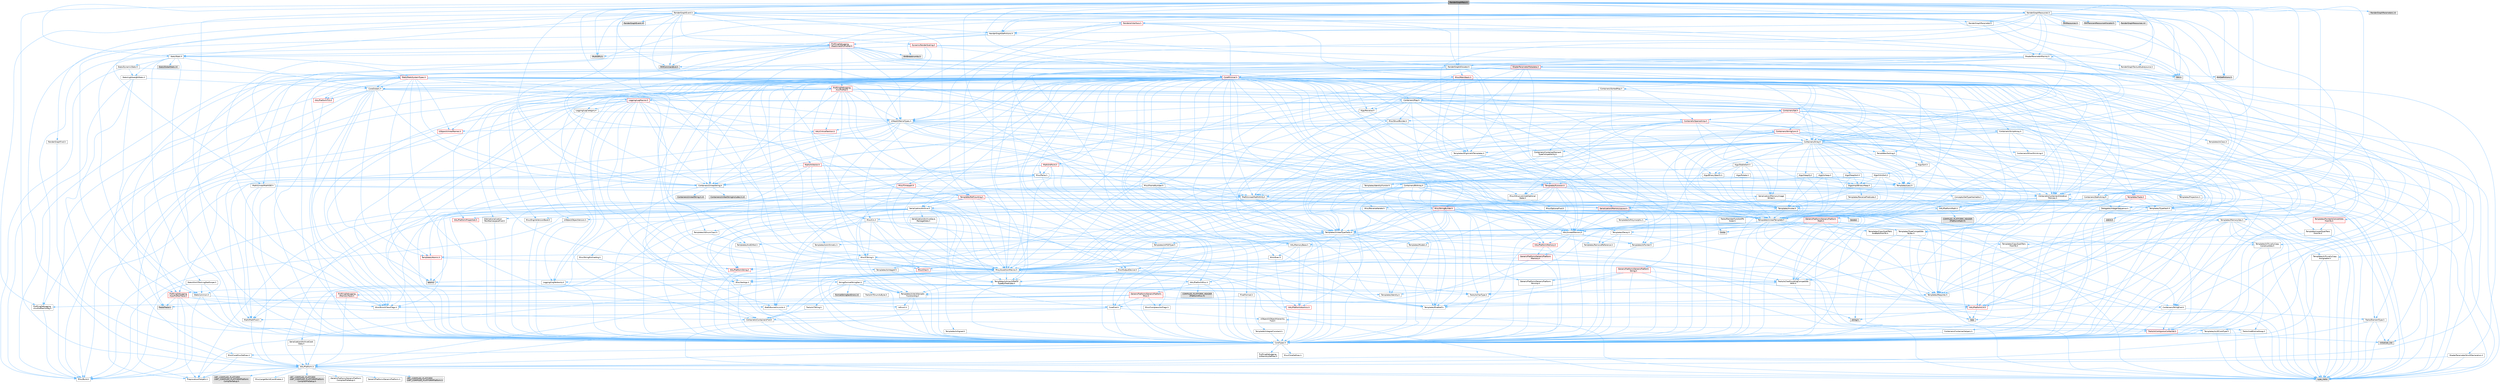 digraph "RenderGraphPass.h"
{
 // INTERACTIVE_SVG=YES
 // LATEX_PDF_SIZE
  bgcolor="transparent";
  edge [fontname=Helvetica,fontsize=10,labelfontname=Helvetica,labelfontsize=10];
  node [fontname=Helvetica,fontsize=10,shape=box,height=0.2,width=0.4];
  Node1 [id="Node000001",label="RenderGraphPass.h",height=0.2,width=0.4,color="gray40", fillcolor="grey60", style="filled", fontcolor="black",tooltip=" "];
  Node1 -> Node2 [id="edge1_Node000001_Node000002",color="steelblue1",style="solid",tooltip=" "];
  Node2 [id="Node000002",label="Containers/Array.h",height=0.2,width=0.4,color="grey40", fillcolor="white", style="filled",URL="$df/dd0/Array_8h.html",tooltip=" "];
  Node2 -> Node3 [id="edge2_Node000002_Node000003",color="steelblue1",style="solid",tooltip=" "];
  Node3 [id="Node000003",label="CoreTypes.h",height=0.2,width=0.4,color="grey40", fillcolor="white", style="filled",URL="$dc/dec/CoreTypes_8h.html",tooltip=" "];
  Node3 -> Node4 [id="edge3_Node000003_Node000004",color="steelblue1",style="solid",tooltip=" "];
  Node4 [id="Node000004",label="HAL/Platform.h",height=0.2,width=0.4,color="grey40", fillcolor="white", style="filled",URL="$d9/dd0/Platform_8h.html",tooltip=" "];
  Node4 -> Node5 [id="edge4_Node000004_Node000005",color="steelblue1",style="solid",tooltip=" "];
  Node5 [id="Node000005",label="Misc/Build.h",height=0.2,width=0.4,color="grey40", fillcolor="white", style="filled",URL="$d3/dbb/Build_8h.html",tooltip=" "];
  Node4 -> Node6 [id="edge5_Node000004_Node000006",color="steelblue1",style="solid",tooltip=" "];
  Node6 [id="Node000006",label="Misc/LargeWorldCoordinates.h",height=0.2,width=0.4,color="grey40", fillcolor="white", style="filled",URL="$d2/dcb/LargeWorldCoordinates_8h.html",tooltip=" "];
  Node4 -> Node7 [id="edge6_Node000004_Node000007",color="steelblue1",style="solid",tooltip=" "];
  Node7 [id="Node000007",label="type_traits",height=0.2,width=0.4,color="grey60", fillcolor="#E0E0E0", style="filled",tooltip=" "];
  Node4 -> Node8 [id="edge7_Node000004_Node000008",color="steelblue1",style="solid",tooltip=" "];
  Node8 [id="Node000008",label="PreprocessorHelpers.h",height=0.2,width=0.4,color="grey40", fillcolor="white", style="filled",URL="$db/ddb/PreprocessorHelpers_8h.html",tooltip=" "];
  Node4 -> Node9 [id="edge8_Node000004_Node000009",color="steelblue1",style="solid",tooltip=" "];
  Node9 [id="Node000009",label="UBT_COMPILED_PLATFORM\l/UBT_COMPILED_PLATFORMPlatform\lCompilerPreSetup.h",height=0.2,width=0.4,color="grey60", fillcolor="#E0E0E0", style="filled",tooltip=" "];
  Node4 -> Node10 [id="edge9_Node000004_Node000010",color="steelblue1",style="solid",tooltip=" "];
  Node10 [id="Node000010",label="GenericPlatform/GenericPlatform\lCompilerPreSetup.h",height=0.2,width=0.4,color="grey40", fillcolor="white", style="filled",URL="$d9/dc8/GenericPlatformCompilerPreSetup_8h.html",tooltip=" "];
  Node4 -> Node11 [id="edge10_Node000004_Node000011",color="steelblue1",style="solid",tooltip=" "];
  Node11 [id="Node000011",label="GenericPlatform/GenericPlatform.h",height=0.2,width=0.4,color="grey40", fillcolor="white", style="filled",URL="$d6/d84/GenericPlatform_8h.html",tooltip=" "];
  Node4 -> Node12 [id="edge11_Node000004_Node000012",color="steelblue1",style="solid",tooltip=" "];
  Node12 [id="Node000012",label="UBT_COMPILED_PLATFORM\l/UBT_COMPILED_PLATFORMPlatform.h",height=0.2,width=0.4,color="grey60", fillcolor="#E0E0E0", style="filled",tooltip=" "];
  Node4 -> Node13 [id="edge12_Node000004_Node000013",color="steelblue1",style="solid",tooltip=" "];
  Node13 [id="Node000013",label="UBT_COMPILED_PLATFORM\l/UBT_COMPILED_PLATFORMPlatform\lCompilerSetup.h",height=0.2,width=0.4,color="grey60", fillcolor="#E0E0E0", style="filled",tooltip=" "];
  Node3 -> Node14 [id="edge13_Node000003_Node000014",color="steelblue1",style="solid",tooltip=" "];
  Node14 [id="Node000014",label="ProfilingDebugging\l/UMemoryDefines.h",height=0.2,width=0.4,color="grey40", fillcolor="white", style="filled",URL="$d2/da2/UMemoryDefines_8h.html",tooltip=" "];
  Node3 -> Node15 [id="edge14_Node000003_Node000015",color="steelblue1",style="solid",tooltip=" "];
  Node15 [id="Node000015",label="Misc/CoreMiscDefines.h",height=0.2,width=0.4,color="grey40", fillcolor="white", style="filled",URL="$da/d38/CoreMiscDefines_8h.html",tooltip=" "];
  Node15 -> Node4 [id="edge15_Node000015_Node000004",color="steelblue1",style="solid",tooltip=" "];
  Node15 -> Node8 [id="edge16_Node000015_Node000008",color="steelblue1",style="solid",tooltip=" "];
  Node3 -> Node16 [id="edge17_Node000003_Node000016",color="steelblue1",style="solid",tooltip=" "];
  Node16 [id="Node000016",label="Misc/CoreDefines.h",height=0.2,width=0.4,color="grey40", fillcolor="white", style="filled",URL="$d3/dd2/CoreDefines_8h.html",tooltip=" "];
  Node2 -> Node17 [id="edge18_Node000002_Node000017",color="steelblue1",style="solid",tooltip=" "];
  Node17 [id="Node000017",label="Misc/AssertionMacros.h",height=0.2,width=0.4,color="grey40", fillcolor="white", style="filled",URL="$d0/dfa/AssertionMacros_8h.html",tooltip=" "];
  Node17 -> Node3 [id="edge19_Node000017_Node000003",color="steelblue1",style="solid",tooltip=" "];
  Node17 -> Node4 [id="edge20_Node000017_Node000004",color="steelblue1",style="solid",tooltip=" "];
  Node17 -> Node18 [id="edge21_Node000017_Node000018",color="steelblue1",style="solid",tooltip=" "];
  Node18 [id="Node000018",label="HAL/PlatformMisc.h",height=0.2,width=0.4,color="grey40", fillcolor="white", style="filled",URL="$d0/df5/PlatformMisc_8h.html",tooltip=" "];
  Node18 -> Node3 [id="edge22_Node000018_Node000003",color="steelblue1",style="solid",tooltip=" "];
  Node18 -> Node19 [id="edge23_Node000018_Node000019",color="steelblue1",style="solid",tooltip=" "];
  Node19 [id="Node000019",label="GenericPlatform/GenericPlatform\lMisc.h",height=0.2,width=0.4,color="red", fillcolor="#FFF0F0", style="filled",URL="$db/d9a/GenericPlatformMisc_8h.html",tooltip=" "];
  Node19 -> Node20 [id="edge24_Node000019_Node000020",color="steelblue1",style="solid",tooltip=" "];
  Node20 [id="Node000020",label="Containers/StringFwd.h",height=0.2,width=0.4,color="grey40", fillcolor="white", style="filled",URL="$df/d37/StringFwd_8h.html",tooltip=" "];
  Node20 -> Node3 [id="edge25_Node000020_Node000003",color="steelblue1",style="solid",tooltip=" "];
  Node20 -> Node21 [id="edge26_Node000020_Node000021",color="steelblue1",style="solid",tooltip=" "];
  Node21 [id="Node000021",label="Traits/ElementType.h",height=0.2,width=0.4,color="grey40", fillcolor="white", style="filled",URL="$d5/d4f/ElementType_8h.html",tooltip=" "];
  Node21 -> Node4 [id="edge27_Node000021_Node000004",color="steelblue1",style="solid",tooltip=" "];
  Node21 -> Node22 [id="edge28_Node000021_Node000022",color="steelblue1",style="solid",tooltip=" "];
  Node22 [id="Node000022",label="initializer_list",height=0.2,width=0.4,color="grey60", fillcolor="#E0E0E0", style="filled",tooltip=" "];
  Node21 -> Node7 [id="edge29_Node000021_Node000007",color="steelblue1",style="solid",tooltip=" "];
  Node20 -> Node23 [id="edge30_Node000020_Node000023",color="steelblue1",style="solid",tooltip=" "];
  Node23 [id="Node000023",label="Traits/IsContiguousContainer.h",height=0.2,width=0.4,color="red", fillcolor="#FFF0F0", style="filled",URL="$d5/d3c/IsContiguousContainer_8h.html",tooltip=" "];
  Node23 -> Node3 [id="edge31_Node000023_Node000003",color="steelblue1",style="solid",tooltip=" "];
  Node23 -> Node22 [id="edge32_Node000023_Node000022",color="steelblue1",style="solid",tooltip=" "];
  Node19 -> Node25 [id="edge33_Node000019_Node000025",color="steelblue1",style="solid",tooltip=" "];
  Node25 [id="Node000025",label="CoreFwd.h",height=0.2,width=0.4,color="grey40", fillcolor="white", style="filled",URL="$d1/d1e/CoreFwd_8h.html",tooltip=" "];
  Node25 -> Node3 [id="edge34_Node000025_Node000003",color="steelblue1",style="solid",tooltip=" "];
  Node25 -> Node26 [id="edge35_Node000025_Node000026",color="steelblue1",style="solid",tooltip=" "];
  Node26 [id="Node000026",label="Containers/ContainersFwd.h",height=0.2,width=0.4,color="grey40", fillcolor="white", style="filled",URL="$d4/d0a/ContainersFwd_8h.html",tooltip=" "];
  Node26 -> Node4 [id="edge36_Node000026_Node000004",color="steelblue1",style="solid",tooltip=" "];
  Node26 -> Node3 [id="edge37_Node000026_Node000003",color="steelblue1",style="solid",tooltip=" "];
  Node26 -> Node23 [id="edge38_Node000026_Node000023",color="steelblue1",style="solid",tooltip=" "];
  Node25 -> Node27 [id="edge39_Node000025_Node000027",color="steelblue1",style="solid",tooltip=" "];
  Node27 [id="Node000027",label="Math/MathFwd.h",height=0.2,width=0.4,color="grey40", fillcolor="white", style="filled",URL="$d2/d10/MathFwd_8h.html",tooltip=" "];
  Node27 -> Node4 [id="edge40_Node000027_Node000004",color="steelblue1",style="solid",tooltip=" "];
  Node25 -> Node28 [id="edge41_Node000025_Node000028",color="steelblue1",style="solid",tooltip=" "];
  Node28 [id="Node000028",label="UObject/UObjectHierarchy\lFwd.h",height=0.2,width=0.4,color="grey40", fillcolor="white", style="filled",URL="$d3/d13/UObjectHierarchyFwd_8h.html",tooltip=" "];
  Node19 -> Node3 [id="edge42_Node000019_Node000003",color="steelblue1",style="solid",tooltip=" "];
  Node19 -> Node30 [id="edge43_Node000019_Node000030",color="steelblue1",style="solid",tooltip=" "];
  Node30 [id="Node000030",label="HAL/PlatformCrt.h",height=0.2,width=0.4,color="red", fillcolor="#FFF0F0", style="filled",URL="$d8/d75/PlatformCrt_8h.html",tooltip=" "];
  Node30 -> Node31 [id="edge44_Node000030_Node000031",color="steelblue1",style="solid",tooltip=" "];
  Node31 [id="Node000031",label="new",height=0.2,width=0.4,color="grey60", fillcolor="#E0E0E0", style="filled",tooltip=" "];
  Node30 -> Node39 [id="edge45_Node000030_Node000039",color="steelblue1",style="solid",tooltip=" "];
  Node39 [id="Node000039",label="string.h",height=0.2,width=0.4,color="grey60", fillcolor="#E0E0E0", style="filled",tooltip=" "];
  Node19 -> Node40 [id="edge46_Node000019_Node000040",color="steelblue1",style="solid",tooltip=" "];
  Node40 [id="Node000040",label="Math/NumericLimits.h",height=0.2,width=0.4,color="grey40", fillcolor="white", style="filled",URL="$df/d1b/NumericLimits_8h.html",tooltip=" "];
  Node40 -> Node3 [id="edge47_Node000040_Node000003",color="steelblue1",style="solid",tooltip=" "];
  Node19 -> Node41 [id="edge48_Node000019_Node000041",color="steelblue1",style="solid",tooltip=" "];
  Node41 [id="Node000041",label="Misc/CompressionFlags.h",height=0.2,width=0.4,color="grey40", fillcolor="white", style="filled",URL="$d9/d76/CompressionFlags_8h.html",tooltip=" "];
  Node19 -> Node42 [id="edge49_Node000019_Node000042",color="steelblue1",style="solid",tooltip=" "];
  Node42 [id="Node000042",label="Misc/EnumClassFlags.h",height=0.2,width=0.4,color="grey40", fillcolor="white", style="filled",URL="$d8/de7/EnumClassFlags_8h.html",tooltip=" "];
  Node19 -> Node43 [id="edge50_Node000019_Node000043",color="steelblue1",style="solid",tooltip=" "];
  Node43 [id="Node000043",label="ProfilingDebugging\l/CsvProfilerConfig.h",height=0.2,width=0.4,color="grey40", fillcolor="white", style="filled",URL="$d3/d88/CsvProfilerConfig_8h.html",tooltip=" "];
  Node43 -> Node5 [id="edge51_Node000043_Node000005",color="steelblue1",style="solid",tooltip=" "];
  Node18 -> Node45 [id="edge52_Node000018_Node000045",color="steelblue1",style="solid",tooltip=" "];
  Node45 [id="Node000045",label="COMPILED_PLATFORM_HEADER\l(PlatformMisc.h)",height=0.2,width=0.4,color="grey60", fillcolor="#E0E0E0", style="filled",tooltip=" "];
  Node18 -> Node46 [id="edge53_Node000018_Node000046",color="steelblue1",style="solid",tooltip=" "];
  Node46 [id="Node000046",label="ProfilingDebugging\l/CpuProfilerTrace.h",height=0.2,width=0.4,color="red", fillcolor="#FFF0F0", style="filled",URL="$da/dcb/CpuProfilerTrace_8h.html",tooltip=" "];
  Node46 -> Node3 [id="edge54_Node000046_Node000003",color="steelblue1",style="solid",tooltip=" "];
  Node46 -> Node26 [id="edge55_Node000046_Node000026",color="steelblue1",style="solid",tooltip=" "];
  Node46 -> Node47 [id="edge56_Node000046_Node000047",color="steelblue1",style="solid",tooltip=" "];
  Node47 [id="Node000047",label="HAL/PlatformAtomics.h",height=0.2,width=0.4,color="red", fillcolor="#FFF0F0", style="filled",URL="$d3/d36/PlatformAtomics_8h.html",tooltip=" "];
  Node47 -> Node3 [id="edge57_Node000047_Node000003",color="steelblue1",style="solid",tooltip=" "];
  Node46 -> Node8 [id="edge58_Node000046_Node000008",color="steelblue1",style="solid",tooltip=" "];
  Node46 -> Node5 [id="edge59_Node000046_Node000005",color="steelblue1",style="solid",tooltip=" "];
  Node46 -> Node53 [id="edge60_Node000046_Node000053",color="steelblue1",style="solid",tooltip=" "];
  Node53 [id="Node000053",label="Trace/Trace.h",height=0.2,width=0.4,color="grey60", fillcolor="#E0E0E0", style="filled",tooltip=" "];
  Node17 -> Node8 [id="edge61_Node000017_Node000008",color="steelblue1",style="solid",tooltip=" "];
  Node17 -> Node54 [id="edge62_Node000017_Node000054",color="steelblue1",style="solid",tooltip=" "];
  Node54 [id="Node000054",label="Templates/EnableIf.h",height=0.2,width=0.4,color="grey40", fillcolor="white", style="filled",URL="$d7/d60/EnableIf_8h.html",tooltip=" "];
  Node54 -> Node3 [id="edge63_Node000054_Node000003",color="steelblue1",style="solid",tooltip=" "];
  Node17 -> Node55 [id="edge64_Node000017_Node000055",color="steelblue1",style="solid",tooltip=" "];
  Node55 [id="Node000055",label="Templates/IsArrayOrRefOf\lTypeByPredicate.h",height=0.2,width=0.4,color="grey40", fillcolor="white", style="filled",URL="$d6/da1/IsArrayOrRefOfTypeByPredicate_8h.html",tooltip=" "];
  Node55 -> Node3 [id="edge65_Node000055_Node000003",color="steelblue1",style="solid",tooltip=" "];
  Node17 -> Node56 [id="edge66_Node000017_Node000056",color="steelblue1",style="solid",tooltip=" "];
  Node56 [id="Node000056",label="Templates/IsValidVariadic\lFunctionArg.h",height=0.2,width=0.4,color="grey40", fillcolor="white", style="filled",URL="$d0/dc8/IsValidVariadicFunctionArg_8h.html",tooltip=" "];
  Node56 -> Node3 [id="edge67_Node000056_Node000003",color="steelblue1",style="solid",tooltip=" "];
  Node56 -> Node57 [id="edge68_Node000056_Node000057",color="steelblue1",style="solid",tooltip=" "];
  Node57 [id="Node000057",label="IsEnum.h",height=0.2,width=0.4,color="grey40", fillcolor="white", style="filled",URL="$d4/de5/IsEnum_8h.html",tooltip=" "];
  Node56 -> Node7 [id="edge69_Node000056_Node000007",color="steelblue1",style="solid",tooltip=" "];
  Node17 -> Node58 [id="edge70_Node000017_Node000058",color="steelblue1",style="solid",tooltip=" "];
  Node58 [id="Node000058",label="Traits/IsCharEncodingCompatible\lWith.h",height=0.2,width=0.4,color="grey40", fillcolor="white", style="filled",URL="$df/dd1/IsCharEncodingCompatibleWith_8h.html",tooltip=" "];
  Node58 -> Node7 [id="edge71_Node000058_Node000007",color="steelblue1",style="solid",tooltip=" "];
  Node58 -> Node59 [id="edge72_Node000058_Node000059",color="steelblue1",style="solid",tooltip=" "];
  Node59 [id="Node000059",label="Traits/IsCharType.h",height=0.2,width=0.4,color="grey40", fillcolor="white", style="filled",URL="$db/d51/IsCharType_8h.html",tooltip=" "];
  Node59 -> Node3 [id="edge73_Node000059_Node000003",color="steelblue1",style="solid",tooltip=" "];
  Node17 -> Node60 [id="edge74_Node000017_Node000060",color="steelblue1",style="solid",tooltip=" "];
  Node60 [id="Node000060",label="Misc/VarArgs.h",height=0.2,width=0.4,color="grey40", fillcolor="white", style="filled",URL="$d5/d6f/VarArgs_8h.html",tooltip=" "];
  Node60 -> Node3 [id="edge75_Node000060_Node000003",color="steelblue1",style="solid",tooltip=" "];
  Node17 -> Node61 [id="edge76_Node000017_Node000061",color="steelblue1",style="solid",tooltip=" "];
  Node61 [id="Node000061",label="String/FormatStringSan.h",height=0.2,width=0.4,color="grey40", fillcolor="white", style="filled",URL="$d3/d8b/FormatStringSan_8h.html",tooltip=" "];
  Node61 -> Node7 [id="edge77_Node000061_Node000007",color="steelblue1",style="solid",tooltip=" "];
  Node61 -> Node3 [id="edge78_Node000061_Node000003",color="steelblue1",style="solid",tooltip=" "];
  Node61 -> Node62 [id="edge79_Node000061_Node000062",color="steelblue1",style="solid",tooltip=" "];
  Node62 [id="Node000062",label="Templates/Requires.h",height=0.2,width=0.4,color="grey40", fillcolor="white", style="filled",URL="$dc/d96/Requires_8h.html",tooltip=" "];
  Node62 -> Node54 [id="edge80_Node000062_Node000054",color="steelblue1",style="solid",tooltip=" "];
  Node62 -> Node7 [id="edge81_Node000062_Node000007",color="steelblue1",style="solid",tooltip=" "];
  Node61 -> Node63 [id="edge82_Node000061_Node000063",color="steelblue1",style="solid",tooltip=" "];
  Node63 [id="Node000063",label="Templates/Identity.h",height=0.2,width=0.4,color="grey40", fillcolor="white", style="filled",URL="$d0/dd5/Identity_8h.html",tooltip=" "];
  Node61 -> Node56 [id="edge83_Node000061_Node000056",color="steelblue1",style="solid",tooltip=" "];
  Node61 -> Node59 [id="edge84_Node000061_Node000059",color="steelblue1",style="solid",tooltip=" "];
  Node61 -> Node64 [id="edge85_Node000061_Node000064",color="steelblue1",style="solid",tooltip=" "];
  Node64 [id="Node000064",label="Traits/IsTEnumAsByte.h",height=0.2,width=0.4,color="grey40", fillcolor="white", style="filled",URL="$d1/de6/IsTEnumAsByte_8h.html",tooltip=" "];
  Node61 -> Node65 [id="edge86_Node000061_Node000065",color="steelblue1",style="solid",tooltip=" "];
  Node65 [id="Node000065",label="Traits/IsTString.h",height=0.2,width=0.4,color="grey40", fillcolor="white", style="filled",URL="$d0/df8/IsTString_8h.html",tooltip=" "];
  Node65 -> Node26 [id="edge87_Node000065_Node000026",color="steelblue1",style="solid",tooltip=" "];
  Node61 -> Node26 [id="edge88_Node000061_Node000026",color="steelblue1",style="solid",tooltip=" "];
  Node61 -> Node66 [id="edge89_Node000061_Node000066",color="steelblue1",style="solid",tooltip=" "];
  Node66 [id="Node000066",label="FormatStringSanErrors.inl",height=0.2,width=0.4,color="grey60", fillcolor="#E0E0E0", style="filled",tooltip=" "];
  Node17 -> Node67 [id="edge90_Node000017_Node000067",color="steelblue1",style="solid",tooltip=" "];
  Node67 [id="Node000067",label="atomic",height=0.2,width=0.4,color="grey60", fillcolor="#E0E0E0", style="filled",tooltip=" "];
  Node2 -> Node68 [id="edge91_Node000002_Node000068",color="steelblue1",style="solid",tooltip=" "];
  Node68 [id="Node000068",label="Misc/IntrusiveUnsetOptional\lState.h",height=0.2,width=0.4,color="grey40", fillcolor="white", style="filled",URL="$d2/d0a/IntrusiveUnsetOptionalState_8h.html",tooltip=" "];
  Node68 -> Node69 [id="edge92_Node000068_Node000069",color="steelblue1",style="solid",tooltip=" "];
  Node69 [id="Node000069",label="Misc/OptionalFwd.h",height=0.2,width=0.4,color="grey40", fillcolor="white", style="filled",URL="$dc/d50/OptionalFwd_8h.html",tooltip=" "];
  Node2 -> Node70 [id="edge93_Node000002_Node000070",color="steelblue1",style="solid",tooltip=" "];
  Node70 [id="Node000070",label="Misc/ReverseIterate.h",height=0.2,width=0.4,color="grey40", fillcolor="white", style="filled",URL="$db/de3/ReverseIterate_8h.html",tooltip=" "];
  Node70 -> Node4 [id="edge94_Node000070_Node000004",color="steelblue1",style="solid",tooltip=" "];
  Node70 -> Node71 [id="edge95_Node000070_Node000071",color="steelblue1",style="solid",tooltip=" "];
  Node71 [id="Node000071",label="iterator",height=0.2,width=0.4,color="grey60", fillcolor="#E0E0E0", style="filled",tooltip=" "];
  Node2 -> Node72 [id="edge96_Node000002_Node000072",color="steelblue1",style="solid",tooltip=" "];
  Node72 [id="Node000072",label="HAL/UnrealMemory.h",height=0.2,width=0.4,color="grey40", fillcolor="white", style="filled",URL="$d9/d96/UnrealMemory_8h.html",tooltip=" "];
  Node72 -> Node3 [id="edge97_Node000072_Node000003",color="steelblue1",style="solid",tooltip=" "];
  Node72 -> Node73 [id="edge98_Node000072_Node000073",color="steelblue1",style="solid",tooltip=" "];
  Node73 [id="Node000073",label="GenericPlatform/GenericPlatform\lMemory.h",height=0.2,width=0.4,color="red", fillcolor="#FFF0F0", style="filled",URL="$dd/d22/GenericPlatformMemory_8h.html",tooltip=" "];
  Node73 -> Node25 [id="edge99_Node000073_Node000025",color="steelblue1",style="solid",tooltip=" "];
  Node73 -> Node3 [id="edge100_Node000073_Node000003",color="steelblue1",style="solid",tooltip=" "];
  Node73 -> Node74 [id="edge101_Node000073_Node000074",color="steelblue1",style="solid",tooltip=" "];
  Node74 [id="Node000074",label="HAL/PlatformString.h",height=0.2,width=0.4,color="red", fillcolor="#FFF0F0", style="filled",URL="$db/db5/PlatformString_8h.html",tooltip=" "];
  Node74 -> Node3 [id="edge102_Node000074_Node000003",color="steelblue1",style="solid",tooltip=" "];
  Node73 -> Node39 [id="edge103_Node000073_Node000039",color="steelblue1",style="solid",tooltip=" "];
  Node72 -> Node76 [id="edge104_Node000072_Node000076",color="steelblue1",style="solid",tooltip=" "];
  Node76 [id="Node000076",label="HAL/MemoryBase.h",height=0.2,width=0.4,color="grey40", fillcolor="white", style="filled",URL="$d6/d9f/MemoryBase_8h.html",tooltip=" "];
  Node76 -> Node3 [id="edge105_Node000076_Node000003",color="steelblue1",style="solid",tooltip=" "];
  Node76 -> Node47 [id="edge106_Node000076_Node000047",color="steelblue1",style="solid",tooltip=" "];
  Node76 -> Node30 [id="edge107_Node000076_Node000030",color="steelblue1",style="solid",tooltip=" "];
  Node76 -> Node77 [id="edge108_Node000076_Node000077",color="steelblue1",style="solid",tooltip=" "];
  Node77 [id="Node000077",label="Misc/Exec.h",height=0.2,width=0.4,color="grey40", fillcolor="white", style="filled",URL="$de/ddb/Exec_8h.html",tooltip=" "];
  Node77 -> Node3 [id="edge109_Node000077_Node000003",color="steelblue1",style="solid",tooltip=" "];
  Node77 -> Node17 [id="edge110_Node000077_Node000017",color="steelblue1",style="solid",tooltip=" "];
  Node76 -> Node78 [id="edge111_Node000076_Node000078",color="steelblue1",style="solid",tooltip=" "];
  Node78 [id="Node000078",label="Misc/OutputDevice.h",height=0.2,width=0.4,color="grey40", fillcolor="white", style="filled",URL="$d7/d32/OutputDevice_8h.html",tooltip=" "];
  Node78 -> Node25 [id="edge112_Node000078_Node000025",color="steelblue1",style="solid",tooltip=" "];
  Node78 -> Node3 [id="edge113_Node000078_Node000003",color="steelblue1",style="solid",tooltip=" "];
  Node78 -> Node79 [id="edge114_Node000078_Node000079",color="steelblue1",style="solid",tooltip=" "];
  Node79 [id="Node000079",label="Logging/LogVerbosity.h",height=0.2,width=0.4,color="grey40", fillcolor="white", style="filled",URL="$d2/d8f/LogVerbosity_8h.html",tooltip=" "];
  Node79 -> Node3 [id="edge115_Node000079_Node000003",color="steelblue1",style="solid",tooltip=" "];
  Node78 -> Node60 [id="edge116_Node000078_Node000060",color="steelblue1",style="solid",tooltip=" "];
  Node78 -> Node55 [id="edge117_Node000078_Node000055",color="steelblue1",style="solid",tooltip=" "];
  Node78 -> Node56 [id="edge118_Node000078_Node000056",color="steelblue1",style="solid",tooltip=" "];
  Node78 -> Node58 [id="edge119_Node000078_Node000058",color="steelblue1",style="solid",tooltip=" "];
  Node76 -> Node80 [id="edge120_Node000076_Node000080",color="steelblue1",style="solid",tooltip=" "];
  Node80 [id="Node000080",label="Templates/Atomic.h",height=0.2,width=0.4,color="red", fillcolor="#FFF0F0", style="filled",URL="$d3/d91/Atomic_8h.html",tooltip=" "];
  Node80 -> Node83 [id="edge121_Node000080_Node000083",color="steelblue1",style="solid",tooltip=" "];
  Node83 [id="Node000083",label="Templates/IsIntegral.h",height=0.2,width=0.4,color="grey40", fillcolor="white", style="filled",URL="$da/d64/IsIntegral_8h.html",tooltip=" "];
  Node83 -> Node3 [id="edge122_Node000083_Node000003",color="steelblue1",style="solid",tooltip=" "];
  Node80 -> Node67 [id="edge123_Node000080_Node000067",color="steelblue1",style="solid",tooltip=" "];
  Node72 -> Node89 [id="edge124_Node000072_Node000089",color="steelblue1",style="solid",tooltip=" "];
  Node89 [id="Node000089",label="HAL/PlatformMemory.h",height=0.2,width=0.4,color="red", fillcolor="#FFF0F0", style="filled",URL="$de/d68/PlatformMemory_8h.html",tooltip=" "];
  Node89 -> Node3 [id="edge125_Node000089_Node000003",color="steelblue1",style="solid",tooltip=" "];
  Node89 -> Node73 [id="edge126_Node000089_Node000073",color="steelblue1",style="solid",tooltip=" "];
  Node72 -> Node91 [id="edge127_Node000072_Node000091",color="steelblue1",style="solid",tooltip=" "];
  Node91 [id="Node000091",label="ProfilingDebugging\l/MemoryTrace.h",height=0.2,width=0.4,color="red", fillcolor="#FFF0F0", style="filled",URL="$da/dd7/MemoryTrace_8h.html",tooltip=" "];
  Node91 -> Node4 [id="edge128_Node000091_Node000004",color="steelblue1",style="solid",tooltip=" "];
  Node91 -> Node42 [id="edge129_Node000091_Node000042",color="steelblue1",style="solid",tooltip=" "];
  Node91 -> Node53 [id="edge130_Node000091_Node000053",color="steelblue1",style="solid",tooltip=" "];
  Node72 -> Node92 [id="edge131_Node000072_Node000092",color="steelblue1",style="solid",tooltip=" "];
  Node92 [id="Node000092",label="Templates/IsPointer.h",height=0.2,width=0.4,color="grey40", fillcolor="white", style="filled",URL="$d7/d05/IsPointer_8h.html",tooltip=" "];
  Node92 -> Node3 [id="edge132_Node000092_Node000003",color="steelblue1",style="solid",tooltip=" "];
  Node2 -> Node93 [id="edge133_Node000002_Node000093",color="steelblue1",style="solid",tooltip=" "];
  Node93 [id="Node000093",label="Templates/UnrealTypeTraits.h",height=0.2,width=0.4,color="grey40", fillcolor="white", style="filled",URL="$d2/d2d/UnrealTypeTraits_8h.html",tooltip=" "];
  Node93 -> Node3 [id="edge134_Node000093_Node000003",color="steelblue1",style="solid",tooltip=" "];
  Node93 -> Node92 [id="edge135_Node000093_Node000092",color="steelblue1",style="solid",tooltip=" "];
  Node93 -> Node17 [id="edge136_Node000093_Node000017",color="steelblue1",style="solid",tooltip=" "];
  Node93 -> Node85 [id="edge137_Node000093_Node000085",color="steelblue1",style="solid",tooltip=" "];
  Node85 [id="Node000085",label="Templates/AndOrNot.h",height=0.2,width=0.4,color="grey40", fillcolor="white", style="filled",URL="$db/d0a/AndOrNot_8h.html",tooltip=" "];
  Node85 -> Node3 [id="edge138_Node000085_Node000003",color="steelblue1",style="solid",tooltip=" "];
  Node93 -> Node54 [id="edge139_Node000093_Node000054",color="steelblue1",style="solid",tooltip=" "];
  Node93 -> Node94 [id="edge140_Node000093_Node000094",color="steelblue1",style="solid",tooltip=" "];
  Node94 [id="Node000094",label="Templates/IsArithmetic.h",height=0.2,width=0.4,color="grey40", fillcolor="white", style="filled",URL="$d2/d5d/IsArithmetic_8h.html",tooltip=" "];
  Node94 -> Node3 [id="edge141_Node000094_Node000003",color="steelblue1",style="solid",tooltip=" "];
  Node93 -> Node57 [id="edge142_Node000093_Node000057",color="steelblue1",style="solid",tooltip=" "];
  Node93 -> Node95 [id="edge143_Node000093_Node000095",color="steelblue1",style="solid",tooltip=" "];
  Node95 [id="Node000095",label="Templates/Models.h",height=0.2,width=0.4,color="grey40", fillcolor="white", style="filled",URL="$d3/d0c/Models_8h.html",tooltip=" "];
  Node95 -> Node63 [id="edge144_Node000095_Node000063",color="steelblue1",style="solid",tooltip=" "];
  Node93 -> Node96 [id="edge145_Node000093_Node000096",color="steelblue1",style="solid",tooltip=" "];
  Node96 [id="Node000096",label="Templates/IsPODType.h",height=0.2,width=0.4,color="grey40", fillcolor="white", style="filled",URL="$d7/db1/IsPODType_8h.html",tooltip=" "];
  Node96 -> Node3 [id="edge146_Node000096_Node000003",color="steelblue1",style="solid",tooltip=" "];
  Node93 -> Node97 [id="edge147_Node000093_Node000097",color="steelblue1",style="solid",tooltip=" "];
  Node97 [id="Node000097",label="Templates/IsUECoreType.h",height=0.2,width=0.4,color="grey40", fillcolor="white", style="filled",URL="$d1/db8/IsUECoreType_8h.html",tooltip=" "];
  Node97 -> Node3 [id="edge148_Node000097_Node000003",color="steelblue1",style="solid",tooltip=" "];
  Node97 -> Node7 [id="edge149_Node000097_Node000007",color="steelblue1",style="solid",tooltip=" "];
  Node93 -> Node86 [id="edge150_Node000093_Node000086",color="steelblue1",style="solid",tooltip=" "];
  Node86 [id="Node000086",label="Templates/IsTriviallyCopy\lConstructible.h",height=0.2,width=0.4,color="grey40", fillcolor="white", style="filled",URL="$d3/d78/IsTriviallyCopyConstructible_8h.html",tooltip=" "];
  Node86 -> Node3 [id="edge151_Node000086_Node000003",color="steelblue1",style="solid",tooltip=" "];
  Node86 -> Node7 [id="edge152_Node000086_Node000007",color="steelblue1",style="solid",tooltip=" "];
  Node2 -> Node98 [id="edge153_Node000002_Node000098",color="steelblue1",style="solid",tooltip=" "];
  Node98 [id="Node000098",label="Templates/UnrealTemplate.h",height=0.2,width=0.4,color="grey40", fillcolor="white", style="filled",URL="$d4/d24/UnrealTemplate_8h.html",tooltip=" "];
  Node98 -> Node3 [id="edge154_Node000098_Node000003",color="steelblue1",style="solid",tooltip=" "];
  Node98 -> Node92 [id="edge155_Node000098_Node000092",color="steelblue1",style="solid",tooltip=" "];
  Node98 -> Node72 [id="edge156_Node000098_Node000072",color="steelblue1",style="solid",tooltip=" "];
  Node98 -> Node99 [id="edge157_Node000098_Node000099",color="steelblue1",style="solid",tooltip=" "];
  Node99 [id="Node000099",label="Templates/CopyQualifiers\lAndRefsFromTo.h",height=0.2,width=0.4,color="grey40", fillcolor="white", style="filled",URL="$d3/db3/CopyQualifiersAndRefsFromTo_8h.html",tooltip=" "];
  Node99 -> Node100 [id="edge158_Node000099_Node000100",color="steelblue1",style="solid",tooltip=" "];
  Node100 [id="Node000100",label="Templates/CopyQualifiers\lFromTo.h",height=0.2,width=0.4,color="grey40", fillcolor="white", style="filled",URL="$d5/db4/CopyQualifiersFromTo_8h.html",tooltip=" "];
  Node98 -> Node93 [id="edge159_Node000098_Node000093",color="steelblue1",style="solid",tooltip=" "];
  Node98 -> Node101 [id="edge160_Node000098_Node000101",color="steelblue1",style="solid",tooltip=" "];
  Node101 [id="Node000101",label="Templates/RemoveReference.h",height=0.2,width=0.4,color="grey40", fillcolor="white", style="filled",URL="$da/dbe/RemoveReference_8h.html",tooltip=" "];
  Node101 -> Node3 [id="edge161_Node000101_Node000003",color="steelblue1",style="solid",tooltip=" "];
  Node98 -> Node62 [id="edge162_Node000098_Node000062",color="steelblue1",style="solid",tooltip=" "];
  Node98 -> Node102 [id="edge163_Node000098_Node000102",color="steelblue1",style="solid",tooltip=" "];
  Node102 [id="Node000102",label="Templates/TypeCompatible\lBytes.h",height=0.2,width=0.4,color="grey40", fillcolor="white", style="filled",URL="$df/d0a/TypeCompatibleBytes_8h.html",tooltip=" "];
  Node102 -> Node3 [id="edge164_Node000102_Node000003",color="steelblue1",style="solid",tooltip=" "];
  Node102 -> Node39 [id="edge165_Node000102_Node000039",color="steelblue1",style="solid",tooltip=" "];
  Node102 -> Node31 [id="edge166_Node000102_Node000031",color="steelblue1",style="solid",tooltip=" "];
  Node102 -> Node7 [id="edge167_Node000102_Node000007",color="steelblue1",style="solid",tooltip=" "];
  Node98 -> Node63 [id="edge168_Node000098_Node000063",color="steelblue1",style="solid",tooltip=" "];
  Node98 -> Node23 [id="edge169_Node000098_Node000023",color="steelblue1",style="solid",tooltip=" "];
  Node98 -> Node103 [id="edge170_Node000098_Node000103",color="steelblue1",style="solid",tooltip=" "];
  Node103 [id="Node000103",label="Traits/UseBitwiseSwap.h",height=0.2,width=0.4,color="grey40", fillcolor="white", style="filled",URL="$db/df3/UseBitwiseSwap_8h.html",tooltip=" "];
  Node103 -> Node3 [id="edge171_Node000103_Node000003",color="steelblue1",style="solid",tooltip=" "];
  Node103 -> Node7 [id="edge172_Node000103_Node000007",color="steelblue1",style="solid",tooltip=" "];
  Node98 -> Node7 [id="edge173_Node000098_Node000007",color="steelblue1",style="solid",tooltip=" "];
  Node2 -> Node104 [id="edge174_Node000002_Node000104",color="steelblue1",style="solid",tooltip=" "];
  Node104 [id="Node000104",label="Containers/AllowShrinking.h",height=0.2,width=0.4,color="grey40", fillcolor="white", style="filled",URL="$d7/d1a/AllowShrinking_8h.html",tooltip=" "];
  Node104 -> Node3 [id="edge175_Node000104_Node000003",color="steelblue1",style="solid",tooltip=" "];
  Node2 -> Node105 [id="edge176_Node000002_Node000105",color="steelblue1",style="solid",tooltip=" "];
  Node105 [id="Node000105",label="Containers/ContainerAllocation\lPolicies.h",height=0.2,width=0.4,color="grey40", fillcolor="white", style="filled",URL="$d7/dff/ContainerAllocationPolicies_8h.html",tooltip=" "];
  Node105 -> Node3 [id="edge177_Node000105_Node000003",color="steelblue1",style="solid",tooltip=" "];
  Node105 -> Node106 [id="edge178_Node000105_Node000106",color="steelblue1",style="solid",tooltip=" "];
  Node106 [id="Node000106",label="Containers/ContainerHelpers.h",height=0.2,width=0.4,color="grey40", fillcolor="white", style="filled",URL="$d7/d33/ContainerHelpers_8h.html",tooltip=" "];
  Node106 -> Node3 [id="edge179_Node000106_Node000003",color="steelblue1",style="solid",tooltip=" "];
  Node105 -> Node105 [id="edge180_Node000105_Node000105",color="steelblue1",style="solid",tooltip=" "];
  Node105 -> Node107 [id="edge181_Node000105_Node000107",color="steelblue1",style="solid",tooltip=" "];
  Node107 [id="Node000107",label="HAL/PlatformMath.h",height=0.2,width=0.4,color="grey40", fillcolor="white", style="filled",URL="$dc/d53/PlatformMath_8h.html",tooltip=" "];
  Node107 -> Node3 [id="edge182_Node000107_Node000003",color="steelblue1",style="solid",tooltip=" "];
  Node107 -> Node108 [id="edge183_Node000107_Node000108",color="steelblue1",style="solid",tooltip=" "];
  Node108 [id="Node000108",label="GenericPlatform/GenericPlatform\lMath.h",height=0.2,width=0.4,color="red", fillcolor="#FFF0F0", style="filled",URL="$d5/d79/GenericPlatformMath_8h.html",tooltip=" "];
  Node108 -> Node3 [id="edge184_Node000108_Node000003",color="steelblue1",style="solid",tooltip=" "];
  Node108 -> Node26 [id="edge185_Node000108_Node000026",color="steelblue1",style="solid",tooltip=" "];
  Node108 -> Node30 [id="edge186_Node000108_Node000030",color="steelblue1",style="solid",tooltip=" "];
  Node108 -> Node85 [id="edge187_Node000108_Node000085",color="steelblue1",style="solid",tooltip=" "];
  Node108 -> Node109 [id="edge188_Node000108_Node000109",color="steelblue1",style="solid",tooltip=" "];
  Node109 [id="Node000109",label="Templates/Decay.h",height=0.2,width=0.4,color="grey40", fillcolor="white", style="filled",URL="$dd/d0f/Decay_8h.html",tooltip=" "];
  Node109 -> Node3 [id="edge189_Node000109_Node000003",color="steelblue1",style="solid",tooltip=" "];
  Node109 -> Node101 [id="edge190_Node000109_Node000101",color="steelblue1",style="solid",tooltip=" "];
  Node109 -> Node7 [id="edge191_Node000109_Node000007",color="steelblue1",style="solid",tooltip=" "];
  Node108 -> Node93 [id="edge192_Node000108_Node000093",color="steelblue1",style="solid",tooltip=" "];
  Node108 -> Node62 [id="edge193_Node000108_Node000062",color="steelblue1",style="solid",tooltip=" "];
  Node108 -> Node102 [id="edge194_Node000108_Node000102",color="steelblue1",style="solid",tooltip=" "];
  Node108 -> Node113 [id="edge195_Node000108_Node000113",color="steelblue1",style="solid",tooltip=" "];
  Node113 [id="Node000113",label="limits",height=0.2,width=0.4,color="grey60", fillcolor="#E0E0E0", style="filled",tooltip=" "];
  Node108 -> Node7 [id="edge196_Node000108_Node000007",color="steelblue1",style="solid",tooltip=" "];
  Node107 -> Node114 [id="edge197_Node000107_Node000114",color="steelblue1",style="solid",tooltip=" "];
  Node114 [id="Node000114",label="COMPILED_PLATFORM_HEADER\l(PlatformMath.h)",height=0.2,width=0.4,color="grey60", fillcolor="#E0E0E0", style="filled",tooltip=" "];
  Node105 -> Node72 [id="edge198_Node000105_Node000072",color="steelblue1",style="solid",tooltip=" "];
  Node105 -> Node40 [id="edge199_Node000105_Node000040",color="steelblue1",style="solid",tooltip=" "];
  Node105 -> Node17 [id="edge200_Node000105_Node000017",color="steelblue1",style="solid",tooltip=" "];
  Node105 -> Node115 [id="edge201_Node000105_Node000115",color="steelblue1",style="solid",tooltip=" "];
  Node115 [id="Node000115",label="Templates/IsPolymorphic.h",height=0.2,width=0.4,color="grey40", fillcolor="white", style="filled",URL="$dc/d20/IsPolymorphic_8h.html",tooltip=" "];
  Node105 -> Node116 [id="edge202_Node000105_Node000116",color="steelblue1",style="solid",tooltip=" "];
  Node116 [id="Node000116",label="Templates/MemoryOps.h",height=0.2,width=0.4,color="grey40", fillcolor="white", style="filled",URL="$db/dea/MemoryOps_8h.html",tooltip=" "];
  Node116 -> Node3 [id="edge203_Node000116_Node000003",color="steelblue1",style="solid",tooltip=" "];
  Node116 -> Node72 [id="edge204_Node000116_Node000072",color="steelblue1",style="solid",tooltip=" "];
  Node116 -> Node87 [id="edge205_Node000116_Node000087",color="steelblue1",style="solid",tooltip=" "];
  Node87 [id="Node000087",label="Templates/IsTriviallyCopy\lAssignable.h",height=0.2,width=0.4,color="grey40", fillcolor="white", style="filled",URL="$d2/df2/IsTriviallyCopyAssignable_8h.html",tooltip=" "];
  Node87 -> Node3 [id="edge206_Node000087_Node000003",color="steelblue1",style="solid",tooltip=" "];
  Node87 -> Node7 [id="edge207_Node000087_Node000007",color="steelblue1",style="solid",tooltip=" "];
  Node116 -> Node86 [id="edge208_Node000116_Node000086",color="steelblue1",style="solid",tooltip=" "];
  Node116 -> Node62 [id="edge209_Node000116_Node000062",color="steelblue1",style="solid",tooltip=" "];
  Node116 -> Node93 [id="edge210_Node000116_Node000093",color="steelblue1",style="solid",tooltip=" "];
  Node116 -> Node103 [id="edge211_Node000116_Node000103",color="steelblue1",style="solid",tooltip=" "];
  Node116 -> Node31 [id="edge212_Node000116_Node000031",color="steelblue1",style="solid",tooltip=" "];
  Node116 -> Node7 [id="edge213_Node000116_Node000007",color="steelblue1",style="solid",tooltip=" "];
  Node105 -> Node102 [id="edge214_Node000105_Node000102",color="steelblue1",style="solid",tooltip=" "];
  Node105 -> Node7 [id="edge215_Node000105_Node000007",color="steelblue1",style="solid",tooltip=" "];
  Node2 -> Node117 [id="edge216_Node000002_Node000117",color="steelblue1",style="solid",tooltip=" "];
  Node117 [id="Node000117",label="Containers/ContainerElement\lTypeCompatibility.h",height=0.2,width=0.4,color="grey40", fillcolor="white", style="filled",URL="$df/ddf/ContainerElementTypeCompatibility_8h.html",tooltip=" "];
  Node117 -> Node3 [id="edge217_Node000117_Node000003",color="steelblue1",style="solid",tooltip=" "];
  Node117 -> Node93 [id="edge218_Node000117_Node000093",color="steelblue1",style="solid",tooltip=" "];
  Node2 -> Node118 [id="edge219_Node000002_Node000118",color="steelblue1",style="solid",tooltip=" "];
  Node118 [id="Node000118",label="Serialization/Archive.h",height=0.2,width=0.4,color="grey40", fillcolor="white", style="filled",URL="$d7/d3b/Archive_8h.html",tooltip=" "];
  Node118 -> Node25 [id="edge220_Node000118_Node000025",color="steelblue1",style="solid",tooltip=" "];
  Node118 -> Node3 [id="edge221_Node000118_Node000003",color="steelblue1",style="solid",tooltip=" "];
  Node118 -> Node119 [id="edge222_Node000118_Node000119",color="steelblue1",style="solid",tooltip=" "];
  Node119 [id="Node000119",label="HAL/PlatformProperties.h",height=0.2,width=0.4,color="red", fillcolor="#FFF0F0", style="filled",URL="$d9/db0/PlatformProperties_8h.html",tooltip=" "];
  Node119 -> Node3 [id="edge223_Node000119_Node000003",color="steelblue1",style="solid",tooltip=" "];
  Node118 -> Node122 [id="edge224_Node000118_Node000122",color="steelblue1",style="solid",tooltip=" "];
  Node122 [id="Node000122",label="Internationalization\l/TextNamespaceFwd.h",height=0.2,width=0.4,color="grey40", fillcolor="white", style="filled",URL="$d8/d97/TextNamespaceFwd_8h.html",tooltip=" "];
  Node122 -> Node3 [id="edge225_Node000122_Node000003",color="steelblue1",style="solid",tooltip=" "];
  Node118 -> Node27 [id="edge226_Node000118_Node000027",color="steelblue1",style="solid",tooltip=" "];
  Node118 -> Node17 [id="edge227_Node000118_Node000017",color="steelblue1",style="solid",tooltip=" "];
  Node118 -> Node5 [id="edge228_Node000118_Node000005",color="steelblue1",style="solid",tooltip=" "];
  Node118 -> Node41 [id="edge229_Node000118_Node000041",color="steelblue1",style="solid",tooltip=" "];
  Node118 -> Node123 [id="edge230_Node000118_Node000123",color="steelblue1",style="solid",tooltip=" "];
  Node123 [id="Node000123",label="Misc/EngineVersionBase.h",height=0.2,width=0.4,color="grey40", fillcolor="white", style="filled",URL="$d5/d2b/EngineVersionBase_8h.html",tooltip=" "];
  Node123 -> Node3 [id="edge231_Node000123_Node000003",color="steelblue1",style="solid",tooltip=" "];
  Node118 -> Node60 [id="edge232_Node000118_Node000060",color="steelblue1",style="solid",tooltip=" "];
  Node118 -> Node124 [id="edge233_Node000118_Node000124",color="steelblue1",style="solid",tooltip=" "];
  Node124 [id="Node000124",label="Serialization/ArchiveCook\lData.h",height=0.2,width=0.4,color="grey40", fillcolor="white", style="filled",URL="$dc/db6/ArchiveCookData_8h.html",tooltip=" "];
  Node124 -> Node4 [id="edge234_Node000124_Node000004",color="steelblue1",style="solid",tooltip=" "];
  Node118 -> Node125 [id="edge235_Node000118_Node000125",color="steelblue1",style="solid",tooltip=" "];
  Node125 [id="Node000125",label="Serialization/ArchiveSave\lPackageData.h",height=0.2,width=0.4,color="grey40", fillcolor="white", style="filled",URL="$d1/d37/ArchiveSavePackageData_8h.html",tooltip=" "];
  Node118 -> Node54 [id="edge236_Node000118_Node000054",color="steelblue1",style="solid",tooltip=" "];
  Node118 -> Node55 [id="edge237_Node000118_Node000055",color="steelblue1",style="solid",tooltip=" "];
  Node118 -> Node126 [id="edge238_Node000118_Node000126",color="steelblue1",style="solid",tooltip=" "];
  Node126 [id="Node000126",label="Templates/IsEnumClass.h",height=0.2,width=0.4,color="grey40", fillcolor="white", style="filled",URL="$d7/d15/IsEnumClass_8h.html",tooltip=" "];
  Node126 -> Node3 [id="edge239_Node000126_Node000003",color="steelblue1",style="solid",tooltip=" "];
  Node126 -> Node85 [id="edge240_Node000126_Node000085",color="steelblue1",style="solid",tooltip=" "];
  Node118 -> Node112 [id="edge241_Node000118_Node000112",color="steelblue1",style="solid",tooltip=" "];
  Node112 [id="Node000112",label="Templates/IsSigned.h",height=0.2,width=0.4,color="grey40", fillcolor="white", style="filled",URL="$d8/dd8/IsSigned_8h.html",tooltip=" "];
  Node112 -> Node3 [id="edge242_Node000112_Node000003",color="steelblue1",style="solid",tooltip=" "];
  Node118 -> Node56 [id="edge243_Node000118_Node000056",color="steelblue1",style="solid",tooltip=" "];
  Node118 -> Node98 [id="edge244_Node000118_Node000098",color="steelblue1",style="solid",tooltip=" "];
  Node118 -> Node58 [id="edge245_Node000118_Node000058",color="steelblue1",style="solid",tooltip=" "];
  Node118 -> Node127 [id="edge246_Node000118_Node000127",color="steelblue1",style="solid",tooltip=" "];
  Node127 [id="Node000127",label="UObject/ObjectVersion.h",height=0.2,width=0.4,color="grey40", fillcolor="white", style="filled",URL="$da/d63/ObjectVersion_8h.html",tooltip=" "];
  Node127 -> Node3 [id="edge247_Node000127_Node000003",color="steelblue1",style="solid",tooltip=" "];
  Node2 -> Node128 [id="edge248_Node000002_Node000128",color="steelblue1",style="solid",tooltip=" "];
  Node128 [id="Node000128",label="Serialization/MemoryImage\lWriter.h",height=0.2,width=0.4,color="grey40", fillcolor="white", style="filled",URL="$d0/d08/MemoryImageWriter_8h.html",tooltip=" "];
  Node128 -> Node3 [id="edge249_Node000128_Node000003",color="steelblue1",style="solid",tooltip=" "];
  Node128 -> Node129 [id="edge250_Node000128_Node000129",color="steelblue1",style="solid",tooltip=" "];
  Node129 [id="Node000129",label="Serialization/MemoryLayout.h",height=0.2,width=0.4,color="red", fillcolor="#FFF0F0", style="filled",URL="$d7/d66/MemoryLayout_8h.html",tooltip=" "];
  Node129 -> Node20 [id="edge251_Node000129_Node000020",color="steelblue1",style="solid",tooltip=" "];
  Node129 -> Node72 [id="edge252_Node000129_Node000072",color="steelblue1",style="solid",tooltip=" "];
  Node129 -> Node54 [id="edge253_Node000129_Node000054",color="steelblue1",style="solid",tooltip=" "];
  Node129 -> Node115 [id="edge254_Node000129_Node000115",color="steelblue1",style="solid",tooltip=" "];
  Node129 -> Node95 [id="edge255_Node000129_Node000095",color="steelblue1",style="solid",tooltip=" "];
  Node129 -> Node98 [id="edge256_Node000129_Node000098",color="steelblue1",style="solid",tooltip=" "];
  Node2 -> Node142 [id="edge257_Node000002_Node000142",color="steelblue1",style="solid",tooltip=" "];
  Node142 [id="Node000142",label="Algo/Heapify.h",height=0.2,width=0.4,color="grey40", fillcolor="white", style="filled",URL="$d0/d2a/Heapify_8h.html",tooltip=" "];
  Node142 -> Node143 [id="edge258_Node000142_Node000143",color="steelblue1",style="solid",tooltip=" "];
  Node143 [id="Node000143",label="Algo/Impl/BinaryHeap.h",height=0.2,width=0.4,color="grey40", fillcolor="white", style="filled",URL="$d7/da3/Algo_2Impl_2BinaryHeap_8h.html",tooltip=" "];
  Node143 -> Node144 [id="edge259_Node000143_Node000144",color="steelblue1",style="solid",tooltip=" "];
  Node144 [id="Node000144",label="Templates/Invoke.h",height=0.2,width=0.4,color="grey40", fillcolor="white", style="filled",URL="$d7/deb/Invoke_8h.html",tooltip=" "];
  Node144 -> Node3 [id="edge260_Node000144_Node000003",color="steelblue1",style="solid",tooltip=" "];
  Node144 -> Node145 [id="edge261_Node000144_Node000145",color="steelblue1",style="solid",tooltip=" "];
  Node145 [id="Node000145",label="Traits/MemberFunctionPtr\lOuter.h",height=0.2,width=0.4,color="grey40", fillcolor="white", style="filled",URL="$db/da7/MemberFunctionPtrOuter_8h.html",tooltip=" "];
  Node144 -> Node98 [id="edge262_Node000144_Node000098",color="steelblue1",style="solid",tooltip=" "];
  Node144 -> Node7 [id="edge263_Node000144_Node000007",color="steelblue1",style="solid",tooltip=" "];
  Node143 -> Node146 [id="edge264_Node000143_Node000146",color="steelblue1",style="solid",tooltip=" "];
  Node146 [id="Node000146",label="Templates/Projection.h",height=0.2,width=0.4,color="grey40", fillcolor="white", style="filled",URL="$d7/df0/Projection_8h.html",tooltip=" "];
  Node146 -> Node7 [id="edge265_Node000146_Node000007",color="steelblue1",style="solid",tooltip=" "];
  Node143 -> Node147 [id="edge266_Node000143_Node000147",color="steelblue1",style="solid",tooltip=" "];
  Node147 [id="Node000147",label="Templates/ReversePredicate.h",height=0.2,width=0.4,color="grey40", fillcolor="white", style="filled",URL="$d8/d28/ReversePredicate_8h.html",tooltip=" "];
  Node147 -> Node144 [id="edge267_Node000147_Node000144",color="steelblue1",style="solid",tooltip=" "];
  Node147 -> Node98 [id="edge268_Node000147_Node000098",color="steelblue1",style="solid",tooltip=" "];
  Node143 -> Node7 [id="edge269_Node000143_Node000007",color="steelblue1",style="solid",tooltip=" "];
  Node142 -> Node148 [id="edge270_Node000142_Node000148",color="steelblue1",style="solid",tooltip=" "];
  Node148 [id="Node000148",label="Templates/IdentityFunctor.h",height=0.2,width=0.4,color="grey40", fillcolor="white", style="filled",URL="$d7/d2e/IdentityFunctor_8h.html",tooltip=" "];
  Node148 -> Node4 [id="edge271_Node000148_Node000004",color="steelblue1",style="solid",tooltip=" "];
  Node142 -> Node144 [id="edge272_Node000142_Node000144",color="steelblue1",style="solid",tooltip=" "];
  Node142 -> Node149 [id="edge273_Node000142_Node000149",color="steelblue1",style="solid",tooltip=" "];
  Node149 [id="Node000149",label="Templates/Less.h",height=0.2,width=0.4,color="grey40", fillcolor="white", style="filled",URL="$de/dc8/Less_8h.html",tooltip=" "];
  Node149 -> Node3 [id="edge274_Node000149_Node000003",color="steelblue1",style="solid",tooltip=" "];
  Node149 -> Node98 [id="edge275_Node000149_Node000098",color="steelblue1",style="solid",tooltip=" "];
  Node142 -> Node98 [id="edge276_Node000142_Node000098",color="steelblue1",style="solid",tooltip=" "];
  Node2 -> Node150 [id="edge277_Node000002_Node000150",color="steelblue1",style="solid",tooltip=" "];
  Node150 [id="Node000150",label="Algo/HeapSort.h",height=0.2,width=0.4,color="grey40", fillcolor="white", style="filled",URL="$d3/d92/HeapSort_8h.html",tooltip=" "];
  Node150 -> Node143 [id="edge278_Node000150_Node000143",color="steelblue1",style="solid",tooltip=" "];
  Node150 -> Node148 [id="edge279_Node000150_Node000148",color="steelblue1",style="solid",tooltip=" "];
  Node150 -> Node149 [id="edge280_Node000150_Node000149",color="steelblue1",style="solid",tooltip=" "];
  Node150 -> Node98 [id="edge281_Node000150_Node000098",color="steelblue1",style="solid",tooltip=" "];
  Node2 -> Node151 [id="edge282_Node000002_Node000151",color="steelblue1",style="solid",tooltip=" "];
  Node151 [id="Node000151",label="Algo/IsHeap.h",height=0.2,width=0.4,color="grey40", fillcolor="white", style="filled",URL="$de/d32/IsHeap_8h.html",tooltip=" "];
  Node151 -> Node143 [id="edge283_Node000151_Node000143",color="steelblue1",style="solid",tooltip=" "];
  Node151 -> Node148 [id="edge284_Node000151_Node000148",color="steelblue1",style="solid",tooltip=" "];
  Node151 -> Node144 [id="edge285_Node000151_Node000144",color="steelblue1",style="solid",tooltip=" "];
  Node151 -> Node149 [id="edge286_Node000151_Node000149",color="steelblue1",style="solid",tooltip=" "];
  Node151 -> Node98 [id="edge287_Node000151_Node000098",color="steelblue1",style="solid",tooltip=" "];
  Node2 -> Node143 [id="edge288_Node000002_Node000143",color="steelblue1",style="solid",tooltip=" "];
  Node2 -> Node152 [id="edge289_Node000002_Node000152",color="steelblue1",style="solid",tooltip=" "];
  Node152 [id="Node000152",label="Algo/StableSort.h",height=0.2,width=0.4,color="grey40", fillcolor="white", style="filled",URL="$d7/d3c/StableSort_8h.html",tooltip=" "];
  Node152 -> Node153 [id="edge290_Node000152_Node000153",color="steelblue1",style="solid",tooltip=" "];
  Node153 [id="Node000153",label="Algo/BinarySearch.h",height=0.2,width=0.4,color="grey40", fillcolor="white", style="filled",URL="$db/db4/BinarySearch_8h.html",tooltip=" "];
  Node153 -> Node148 [id="edge291_Node000153_Node000148",color="steelblue1",style="solid",tooltip=" "];
  Node153 -> Node144 [id="edge292_Node000153_Node000144",color="steelblue1",style="solid",tooltip=" "];
  Node153 -> Node149 [id="edge293_Node000153_Node000149",color="steelblue1",style="solid",tooltip=" "];
  Node152 -> Node154 [id="edge294_Node000152_Node000154",color="steelblue1",style="solid",tooltip=" "];
  Node154 [id="Node000154",label="Algo/Rotate.h",height=0.2,width=0.4,color="grey40", fillcolor="white", style="filled",URL="$dd/da7/Rotate_8h.html",tooltip=" "];
  Node154 -> Node98 [id="edge295_Node000154_Node000098",color="steelblue1",style="solid",tooltip=" "];
  Node152 -> Node148 [id="edge296_Node000152_Node000148",color="steelblue1",style="solid",tooltip=" "];
  Node152 -> Node144 [id="edge297_Node000152_Node000144",color="steelblue1",style="solid",tooltip=" "];
  Node152 -> Node149 [id="edge298_Node000152_Node000149",color="steelblue1",style="solid",tooltip=" "];
  Node152 -> Node98 [id="edge299_Node000152_Node000098",color="steelblue1",style="solid",tooltip=" "];
  Node2 -> Node155 [id="edge300_Node000002_Node000155",color="steelblue1",style="solid",tooltip=" "];
  Node155 [id="Node000155",label="Concepts/GetTypeHashable.h",height=0.2,width=0.4,color="grey40", fillcolor="white", style="filled",URL="$d3/da2/GetTypeHashable_8h.html",tooltip=" "];
  Node155 -> Node3 [id="edge301_Node000155_Node000003",color="steelblue1",style="solid",tooltip=" "];
  Node155 -> Node133 [id="edge302_Node000155_Node000133",color="steelblue1",style="solid",tooltip=" "];
  Node133 [id="Node000133",label="Templates/TypeHash.h",height=0.2,width=0.4,color="grey40", fillcolor="white", style="filled",URL="$d1/d62/TypeHash_8h.html",tooltip=" "];
  Node133 -> Node3 [id="edge303_Node000133_Node000003",color="steelblue1",style="solid",tooltip=" "];
  Node133 -> Node62 [id="edge304_Node000133_Node000062",color="steelblue1",style="solid",tooltip=" "];
  Node133 -> Node134 [id="edge305_Node000133_Node000134",color="steelblue1",style="solid",tooltip=" "];
  Node134 [id="Node000134",label="Misc/Crc.h",height=0.2,width=0.4,color="grey40", fillcolor="white", style="filled",URL="$d4/dd2/Crc_8h.html",tooltip=" "];
  Node134 -> Node3 [id="edge306_Node000134_Node000003",color="steelblue1",style="solid",tooltip=" "];
  Node134 -> Node74 [id="edge307_Node000134_Node000074",color="steelblue1",style="solid",tooltip=" "];
  Node134 -> Node17 [id="edge308_Node000134_Node000017",color="steelblue1",style="solid",tooltip=" "];
  Node134 -> Node135 [id="edge309_Node000134_Node000135",color="steelblue1",style="solid",tooltip=" "];
  Node135 [id="Node000135",label="Misc/CString.h",height=0.2,width=0.4,color="grey40", fillcolor="white", style="filled",URL="$d2/d49/CString_8h.html",tooltip=" "];
  Node135 -> Node3 [id="edge310_Node000135_Node000003",color="steelblue1",style="solid",tooltip=" "];
  Node135 -> Node30 [id="edge311_Node000135_Node000030",color="steelblue1",style="solid",tooltip=" "];
  Node135 -> Node74 [id="edge312_Node000135_Node000074",color="steelblue1",style="solid",tooltip=" "];
  Node135 -> Node17 [id="edge313_Node000135_Node000017",color="steelblue1",style="solid",tooltip=" "];
  Node135 -> Node136 [id="edge314_Node000135_Node000136",color="steelblue1",style="solid",tooltip=" "];
  Node136 [id="Node000136",label="Misc/Char.h",height=0.2,width=0.4,color="red", fillcolor="#FFF0F0", style="filled",URL="$d0/d58/Char_8h.html",tooltip=" "];
  Node136 -> Node3 [id="edge315_Node000136_Node000003",color="steelblue1",style="solid",tooltip=" "];
  Node136 -> Node7 [id="edge316_Node000136_Node000007",color="steelblue1",style="solid",tooltip=" "];
  Node135 -> Node60 [id="edge317_Node000135_Node000060",color="steelblue1",style="solid",tooltip=" "];
  Node135 -> Node55 [id="edge318_Node000135_Node000055",color="steelblue1",style="solid",tooltip=" "];
  Node135 -> Node56 [id="edge319_Node000135_Node000056",color="steelblue1",style="solid",tooltip=" "];
  Node135 -> Node58 [id="edge320_Node000135_Node000058",color="steelblue1",style="solid",tooltip=" "];
  Node134 -> Node136 [id="edge321_Node000134_Node000136",color="steelblue1",style="solid",tooltip=" "];
  Node134 -> Node93 [id="edge322_Node000134_Node000093",color="steelblue1",style="solid",tooltip=" "];
  Node134 -> Node59 [id="edge323_Node000134_Node000059",color="steelblue1",style="solid",tooltip=" "];
  Node133 -> Node139 [id="edge324_Node000133_Node000139",color="steelblue1",style="solid",tooltip=" "];
  Node139 [id="Node000139",label="stdint.h",height=0.2,width=0.4,color="grey60", fillcolor="#E0E0E0", style="filled",tooltip=" "];
  Node133 -> Node7 [id="edge325_Node000133_Node000007",color="steelblue1",style="solid",tooltip=" "];
  Node2 -> Node148 [id="edge326_Node000002_Node000148",color="steelblue1",style="solid",tooltip=" "];
  Node2 -> Node144 [id="edge327_Node000002_Node000144",color="steelblue1",style="solid",tooltip=" "];
  Node2 -> Node149 [id="edge328_Node000002_Node000149",color="steelblue1",style="solid",tooltip=" "];
  Node2 -> Node156 [id="edge329_Node000002_Node000156",color="steelblue1",style="solid",tooltip=" "];
  Node156 [id="Node000156",label="Templates/LosesQualifiers\lFromTo.h",height=0.2,width=0.4,color="grey40", fillcolor="white", style="filled",URL="$d2/db3/LosesQualifiersFromTo_8h.html",tooltip=" "];
  Node156 -> Node100 [id="edge330_Node000156_Node000100",color="steelblue1",style="solid",tooltip=" "];
  Node156 -> Node7 [id="edge331_Node000156_Node000007",color="steelblue1",style="solid",tooltip=" "];
  Node2 -> Node62 [id="edge332_Node000002_Node000062",color="steelblue1",style="solid",tooltip=" "];
  Node2 -> Node157 [id="edge333_Node000002_Node000157",color="steelblue1",style="solid",tooltip=" "];
  Node157 [id="Node000157",label="Templates/Sorting.h",height=0.2,width=0.4,color="grey40", fillcolor="white", style="filled",URL="$d3/d9e/Sorting_8h.html",tooltip=" "];
  Node157 -> Node3 [id="edge334_Node000157_Node000003",color="steelblue1",style="solid",tooltip=" "];
  Node157 -> Node153 [id="edge335_Node000157_Node000153",color="steelblue1",style="solid",tooltip=" "];
  Node157 -> Node158 [id="edge336_Node000157_Node000158",color="steelblue1",style="solid",tooltip=" "];
  Node158 [id="Node000158",label="Algo/Sort.h",height=0.2,width=0.4,color="grey40", fillcolor="white", style="filled",URL="$d1/d87/Sort_8h.html",tooltip=" "];
  Node158 -> Node159 [id="edge337_Node000158_Node000159",color="steelblue1",style="solid",tooltip=" "];
  Node159 [id="Node000159",label="Algo/IntroSort.h",height=0.2,width=0.4,color="grey40", fillcolor="white", style="filled",URL="$d3/db3/IntroSort_8h.html",tooltip=" "];
  Node159 -> Node143 [id="edge338_Node000159_Node000143",color="steelblue1",style="solid",tooltip=" "];
  Node159 -> Node160 [id="edge339_Node000159_Node000160",color="steelblue1",style="solid",tooltip=" "];
  Node160 [id="Node000160",label="Math/UnrealMathUtility.h",height=0.2,width=0.4,color="grey40", fillcolor="white", style="filled",URL="$db/db8/UnrealMathUtility_8h.html",tooltip=" "];
  Node160 -> Node3 [id="edge340_Node000160_Node000003",color="steelblue1",style="solid",tooltip=" "];
  Node160 -> Node17 [id="edge341_Node000160_Node000017",color="steelblue1",style="solid",tooltip=" "];
  Node160 -> Node107 [id="edge342_Node000160_Node000107",color="steelblue1",style="solid",tooltip=" "];
  Node160 -> Node27 [id="edge343_Node000160_Node000027",color="steelblue1",style="solid",tooltip=" "];
  Node160 -> Node63 [id="edge344_Node000160_Node000063",color="steelblue1",style="solid",tooltip=" "];
  Node160 -> Node62 [id="edge345_Node000160_Node000062",color="steelblue1",style="solid",tooltip=" "];
  Node159 -> Node148 [id="edge346_Node000159_Node000148",color="steelblue1",style="solid",tooltip=" "];
  Node159 -> Node144 [id="edge347_Node000159_Node000144",color="steelblue1",style="solid",tooltip=" "];
  Node159 -> Node146 [id="edge348_Node000159_Node000146",color="steelblue1",style="solid",tooltip=" "];
  Node159 -> Node149 [id="edge349_Node000159_Node000149",color="steelblue1",style="solid",tooltip=" "];
  Node159 -> Node98 [id="edge350_Node000159_Node000098",color="steelblue1",style="solid",tooltip=" "];
  Node157 -> Node107 [id="edge351_Node000157_Node000107",color="steelblue1",style="solid",tooltip=" "];
  Node157 -> Node149 [id="edge352_Node000157_Node000149",color="steelblue1",style="solid",tooltip=" "];
  Node2 -> Node161 [id="edge353_Node000002_Node000161",color="steelblue1",style="solid",tooltip=" "];
  Node161 [id="Node000161",label="Templates/AlignmentTemplates.h",height=0.2,width=0.4,color="grey40", fillcolor="white", style="filled",URL="$dd/d32/AlignmentTemplates_8h.html",tooltip=" "];
  Node161 -> Node3 [id="edge354_Node000161_Node000003",color="steelblue1",style="solid",tooltip=" "];
  Node161 -> Node83 [id="edge355_Node000161_Node000083",color="steelblue1",style="solid",tooltip=" "];
  Node161 -> Node92 [id="edge356_Node000161_Node000092",color="steelblue1",style="solid",tooltip=" "];
  Node2 -> Node21 [id="edge357_Node000002_Node000021",color="steelblue1",style="solid",tooltip=" "];
  Node2 -> Node113 [id="edge358_Node000002_Node000113",color="steelblue1",style="solid",tooltip=" "];
  Node2 -> Node7 [id="edge359_Node000002_Node000007",color="steelblue1",style="solid",tooltip=" "];
  Node1 -> Node105 [id="edge360_Node000001_Node000105",color="steelblue1",style="solid",tooltip=" "];
  Node1 -> Node162 [id="edge361_Node000001_Node000162",color="steelblue1",style="solid",tooltip=" "];
  Node162 [id="Node000162",label="Containers/SortedMap.h",height=0.2,width=0.4,color="grey40", fillcolor="white", style="filled",URL="$d1/dcf/SortedMap_8h.html",tooltip=" "];
  Node162 -> Node163 [id="edge362_Node000162_Node000163",color="steelblue1",style="solid",tooltip=" "];
  Node163 [id="Node000163",label="Containers/Map.h",height=0.2,width=0.4,color="grey40", fillcolor="white", style="filled",URL="$df/d79/Map_8h.html",tooltip=" "];
  Node163 -> Node3 [id="edge363_Node000163_Node000003",color="steelblue1",style="solid",tooltip=" "];
  Node163 -> Node164 [id="edge364_Node000163_Node000164",color="steelblue1",style="solid",tooltip=" "];
  Node164 [id="Node000164",label="Algo/Reverse.h",height=0.2,width=0.4,color="grey40", fillcolor="white", style="filled",URL="$d5/d93/Reverse_8h.html",tooltip=" "];
  Node164 -> Node3 [id="edge365_Node000164_Node000003",color="steelblue1",style="solid",tooltip=" "];
  Node164 -> Node98 [id="edge366_Node000164_Node000098",color="steelblue1",style="solid",tooltip=" "];
  Node163 -> Node117 [id="edge367_Node000163_Node000117",color="steelblue1",style="solid",tooltip=" "];
  Node163 -> Node165 [id="edge368_Node000163_Node000165",color="steelblue1",style="solid",tooltip=" "];
  Node165 [id="Node000165",label="Containers/Set.h",height=0.2,width=0.4,color="red", fillcolor="#FFF0F0", style="filled",URL="$d4/d45/Set_8h.html",tooltip=" "];
  Node165 -> Node105 [id="edge369_Node000165_Node000105",color="steelblue1",style="solid",tooltip=" "];
  Node165 -> Node117 [id="edge370_Node000165_Node000117",color="steelblue1",style="solid",tooltip=" "];
  Node165 -> Node167 [id="edge371_Node000165_Node000167",color="steelblue1",style="solid",tooltip=" "];
  Node167 [id="Node000167",label="Containers/SparseArray.h",height=0.2,width=0.4,color="red", fillcolor="#FFF0F0", style="filled",URL="$d5/dbf/SparseArray_8h.html",tooltip=" "];
  Node167 -> Node3 [id="edge372_Node000167_Node000003",color="steelblue1",style="solid",tooltip=" "];
  Node167 -> Node17 [id="edge373_Node000167_Node000017",color="steelblue1",style="solid",tooltip=" "];
  Node167 -> Node72 [id="edge374_Node000167_Node000072",color="steelblue1",style="solid",tooltip=" "];
  Node167 -> Node93 [id="edge375_Node000167_Node000093",color="steelblue1",style="solid",tooltip=" "];
  Node167 -> Node98 [id="edge376_Node000167_Node000098",color="steelblue1",style="solid",tooltip=" "];
  Node167 -> Node105 [id="edge377_Node000167_Node000105",color="steelblue1",style="solid",tooltip=" "];
  Node167 -> Node149 [id="edge378_Node000167_Node000149",color="steelblue1",style="solid",tooltip=" "];
  Node167 -> Node2 [id="edge379_Node000167_Node000002",color="steelblue1",style="solid",tooltip=" "];
  Node167 -> Node160 [id="edge380_Node000167_Node000160",color="steelblue1",style="solid",tooltip=" "];
  Node167 -> Node168 [id="edge381_Node000167_Node000168",color="steelblue1",style="solid",tooltip=" "];
  Node168 [id="Node000168",label="Containers/ScriptArray.h",height=0.2,width=0.4,color="grey40", fillcolor="white", style="filled",URL="$dc/daf/ScriptArray_8h.html",tooltip=" "];
  Node168 -> Node3 [id="edge382_Node000168_Node000003",color="steelblue1",style="solid",tooltip=" "];
  Node168 -> Node17 [id="edge383_Node000168_Node000017",color="steelblue1",style="solid",tooltip=" "];
  Node168 -> Node72 [id="edge384_Node000168_Node000072",color="steelblue1",style="solid",tooltip=" "];
  Node168 -> Node104 [id="edge385_Node000168_Node000104",color="steelblue1",style="solid",tooltip=" "];
  Node168 -> Node105 [id="edge386_Node000168_Node000105",color="steelblue1",style="solid",tooltip=" "];
  Node168 -> Node2 [id="edge387_Node000168_Node000002",color="steelblue1",style="solid",tooltip=" "];
  Node168 -> Node22 [id="edge388_Node000168_Node000022",color="steelblue1",style="solid",tooltip=" "];
  Node167 -> Node169 [id="edge389_Node000167_Node000169",color="steelblue1",style="solid",tooltip=" "];
  Node169 [id="Node000169",label="Containers/BitArray.h",height=0.2,width=0.4,color="grey40", fillcolor="white", style="filled",URL="$d1/de4/BitArray_8h.html",tooltip=" "];
  Node169 -> Node105 [id="edge390_Node000169_Node000105",color="steelblue1",style="solid",tooltip=" "];
  Node169 -> Node3 [id="edge391_Node000169_Node000003",color="steelblue1",style="solid",tooltip=" "];
  Node169 -> Node47 [id="edge392_Node000169_Node000047",color="steelblue1",style="solid",tooltip=" "];
  Node169 -> Node72 [id="edge393_Node000169_Node000072",color="steelblue1",style="solid",tooltip=" "];
  Node169 -> Node160 [id="edge394_Node000169_Node000160",color="steelblue1",style="solid",tooltip=" "];
  Node169 -> Node17 [id="edge395_Node000169_Node000017",color="steelblue1",style="solid",tooltip=" "];
  Node169 -> Node42 [id="edge396_Node000169_Node000042",color="steelblue1",style="solid",tooltip=" "];
  Node169 -> Node118 [id="edge397_Node000169_Node000118",color="steelblue1",style="solid",tooltip=" "];
  Node169 -> Node128 [id="edge398_Node000169_Node000128",color="steelblue1",style="solid",tooltip=" "];
  Node169 -> Node129 [id="edge399_Node000169_Node000129",color="steelblue1",style="solid",tooltip=" "];
  Node169 -> Node54 [id="edge400_Node000169_Node000054",color="steelblue1",style="solid",tooltip=" "];
  Node169 -> Node144 [id="edge401_Node000169_Node000144",color="steelblue1",style="solid",tooltip=" "];
  Node169 -> Node98 [id="edge402_Node000169_Node000098",color="steelblue1",style="solid",tooltip=" "];
  Node169 -> Node93 [id="edge403_Node000169_Node000093",color="steelblue1",style="solid",tooltip=" "];
  Node167 -> Node128 [id="edge404_Node000167_Node000128",color="steelblue1",style="solid",tooltip=" "];
  Node167 -> Node186 [id="edge405_Node000167_Node000186",color="steelblue1",style="solid",tooltip=" "];
  Node186 [id="Node000186",label="Containers/UnrealString.h",height=0.2,width=0.4,color="grey40", fillcolor="white", style="filled",URL="$d5/dba/UnrealString_8h.html",tooltip=" "];
  Node186 -> Node187 [id="edge406_Node000186_Node000187",color="steelblue1",style="solid",tooltip=" "];
  Node187 [id="Node000187",label="Containers/UnrealStringIncludes.h.inl",height=0.2,width=0.4,color="grey60", fillcolor="#E0E0E0", style="filled",tooltip=" "];
  Node186 -> Node188 [id="edge407_Node000186_Node000188",color="steelblue1",style="solid",tooltip=" "];
  Node188 [id="Node000188",label="Containers/UnrealString.h.inl",height=0.2,width=0.4,color="grey60", fillcolor="#E0E0E0", style="filled",tooltip=" "];
  Node186 -> Node189 [id="edge408_Node000186_Node000189",color="steelblue1",style="solid",tooltip=" "];
  Node189 [id="Node000189",label="Misc/StringFormatArg.h",height=0.2,width=0.4,color="grey40", fillcolor="white", style="filled",URL="$d2/d16/StringFormatArg_8h.html",tooltip=" "];
  Node189 -> Node26 [id="edge409_Node000189_Node000026",color="steelblue1",style="solid",tooltip=" "];
  Node167 -> Node68 [id="edge410_Node000167_Node000068",color="steelblue1",style="solid",tooltip=" "];
  Node165 -> Node26 [id="edge411_Node000165_Node000026",color="steelblue1",style="solid",tooltip=" "];
  Node165 -> Node160 [id="edge412_Node000165_Node000160",color="steelblue1",style="solid",tooltip=" "];
  Node165 -> Node17 [id="edge413_Node000165_Node000017",color="steelblue1",style="solid",tooltip=" "];
  Node165 -> Node190 [id="edge414_Node000165_Node000190",color="steelblue1",style="solid",tooltip=" "];
  Node190 [id="Node000190",label="Misc/StructBuilder.h",height=0.2,width=0.4,color="grey40", fillcolor="white", style="filled",URL="$d9/db3/StructBuilder_8h.html",tooltip=" "];
  Node190 -> Node3 [id="edge415_Node000190_Node000003",color="steelblue1",style="solid",tooltip=" "];
  Node190 -> Node160 [id="edge416_Node000190_Node000160",color="steelblue1",style="solid",tooltip=" "];
  Node190 -> Node161 [id="edge417_Node000190_Node000161",color="steelblue1",style="solid",tooltip=" "];
  Node165 -> Node128 [id="edge418_Node000165_Node000128",color="steelblue1",style="solid",tooltip=" "];
  Node165 -> Node191 [id="edge419_Node000165_Node000191",color="steelblue1",style="solid",tooltip=" "];
  Node191 [id="Node000191",label="Templates/Function.h",height=0.2,width=0.4,color="red", fillcolor="#FFF0F0", style="filled",URL="$df/df5/Function_8h.html",tooltip=" "];
  Node191 -> Node3 [id="edge420_Node000191_Node000003",color="steelblue1",style="solid",tooltip=" "];
  Node191 -> Node17 [id="edge421_Node000191_Node000017",color="steelblue1",style="solid",tooltip=" "];
  Node191 -> Node68 [id="edge422_Node000191_Node000068",color="steelblue1",style="solid",tooltip=" "];
  Node191 -> Node72 [id="edge423_Node000191_Node000072",color="steelblue1",style="solid",tooltip=" "];
  Node191 -> Node93 [id="edge424_Node000191_Node000093",color="steelblue1",style="solid",tooltip=" "];
  Node191 -> Node144 [id="edge425_Node000191_Node000144",color="steelblue1",style="solid",tooltip=" "];
  Node191 -> Node98 [id="edge426_Node000191_Node000098",color="steelblue1",style="solid",tooltip=" "];
  Node191 -> Node62 [id="edge427_Node000191_Node000062",color="steelblue1",style="solid",tooltip=" "];
  Node191 -> Node160 [id="edge428_Node000191_Node000160",color="steelblue1",style="solid",tooltip=" "];
  Node191 -> Node31 [id="edge429_Node000191_Node000031",color="steelblue1",style="solid",tooltip=" "];
  Node191 -> Node7 [id="edge430_Node000191_Node000007",color="steelblue1",style="solid",tooltip=" "];
  Node165 -> Node157 [id="edge431_Node000165_Node000157",color="steelblue1",style="solid",tooltip=" "];
  Node165 -> Node133 [id="edge432_Node000165_Node000133",color="steelblue1",style="solid",tooltip=" "];
  Node165 -> Node98 [id="edge433_Node000165_Node000098",color="steelblue1",style="solid",tooltip=" "];
  Node165 -> Node22 [id="edge434_Node000165_Node000022",color="steelblue1",style="solid",tooltip=" "];
  Node165 -> Node7 [id="edge435_Node000165_Node000007",color="steelblue1",style="solid",tooltip=" "];
  Node163 -> Node186 [id="edge436_Node000163_Node000186",color="steelblue1",style="solid",tooltip=" "];
  Node163 -> Node17 [id="edge437_Node000163_Node000017",color="steelblue1",style="solid",tooltip=" "];
  Node163 -> Node190 [id="edge438_Node000163_Node000190",color="steelblue1",style="solid",tooltip=" "];
  Node163 -> Node191 [id="edge439_Node000163_Node000191",color="steelblue1",style="solid",tooltip=" "];
  Node163 -> Node157 [id="edge440_Node000163_Node000157",color="steelblue1",style="solid",tooltip=" "];
  Node163 -> Node194 [id="edge441_Node000163_Node000194",color="steelblue1",style="solid",tooltip=" "];
  Node194 [id="Node000194",label="Templates/Tuple.h",height=0.2,width=0.4,color="red", fillcolor="#FFF0F0", style="filled",URL="$d2/d4f/Tuple_8h.html",tooltip=" "];
  Node194 -> Node3 [id="edge442_Node000194_Node000003",color="steelblue1",style="solid",tooltip=" "];
  Node194 -> Node98 [id="edge443_Node000194_Node000098",color="steelblue1",style="solid",tooltip=" "];
  Node194 -> Node195 [id="edge444_Node000194_Node000195",color="steelblue1",style="solid",tooltip=" "];
  Node195 [id="Node000195",label="Delegates/IntegerSequence.h",height=0.2,width=0.4,color="grey40", fillcolor="white", style="filled",URL="$d2/dcc/IntegerSequence_8h.html",tooltip=" "];
  Node195 -> Node3 [id="edge445_Node000195_Node000003",color="steelblue1",style="solid",tooltip=" "];
  Node194 -> Node144 [id="edge446_Node000194_Node000144",color="steelblue1",style="solid",tooltip=" "];
  Node194 -> Node129 [id="edge447_Node000194_Node000129",color="steelblue1",style="solid",tooltip=" "];
  Node194 -> Node62 [id="edge448_Node000194_Node000062",color="steelblue1",style="solid",tooltip=" "];
  Node194 -> Node133 [id="edge449_Node000194_Node000133",color="steelblue1",style="solid",tooltip=" "];
  Node194 -> Node7 [id="edge450_Node000194_Node000007",color="steelblue1",style="solid",tooltip=" "];
  Node163 -> Node98 [id="edge451_Node000163_Node000098",color="steelblue1",style="solid",tooltip=" "];
  Node163 -> Node93 [id="edge452_Node000163_Node000093",color="steelblue1",style="solid",tooltip=" "];
  Node163 -> Node7 [id="edge453_Node000163_Node000007",color="steelblue1",style="solid",tooltip=" "];
  Node162 -> Node153 [id="edge454_Node000162_Node000153",color="steelblue1",style="solid",tooltip=" "];
  Node162 -> Node158 [id="edge455_Node000162_Node000158",color="steelblue1",style="solid",tooltip=" "];
  Node162 -> Node197 [id="edge456_Node000162_Node000197",color="steelblue1",style="solid",tooltip=" "];
  Node197 [id="Node000197",label="UObject/NameTypes.h",height=0.2,width=0.4,color="grey40", fillcolor="white", style="filled",URL="$d6/d35/NameTypes_8h.html",tooltip=" "];
  Node197 -> Node3 [id="edge457_Node000197_Node000003",color="steelblue1",style="solid",tooltip=" "];
  Node197 -> Node17 [id="edge458_Node000197_Node000017",color="steelblue1",style="solid",tooltip=" "];
  Node197 -> Node72 [id="edge459_Node000197_Node000072",color="steelblue1",style="solid",tooltip=" "];
  Node197 -> Node93 [id="edge460_Node000197_Node000093",color="steelblue1",style="solid",tooltip=" "];
  Node197 -> Node98 [id="edge461_Node000197_Node000098",color="steelblue1",style="solid",tooltip=" "];
  Node197 -> Node186 [id="edge462_Node000197_Node000186",color="steelblue1",style="solid",tooltip=" "];
  Node197 -> Node198 [id="edge463_Node000197_Node000198",color="steelblue1",style="solid",tooltip=" "];
  Node198 [id="Node000198",label="HAL/CriticalSection.h",height=0.2,width=0.4,color="red", fillcolor="#FFF0F0", style="filled",URL="$d6/d90/CriticalSection_8h.html",tooltip=" "];
  Node197 -> Node201 [id="edge464_Node000197_Node000201",color="steelblue1",style="solid",tooltip=" "];
  Node201 [id="Node000201",label="Containers/StringConv.h",height=0.2,width=0.4,color="red", fillcolor="#FFF0F0", style="filled",URL="$d3/ddf/StringConv_8h.html",tooltip=" "];
  Node201 -> Node3 [id="edge465_Node000201_Node000003",color="steelblue1",style="solid",tooltip=" "];
  Node201 -> Node17 [id="edge466_Node000201_Node000017",color="steelblue1",style="solid",tooltip=" "];
  Node201 -> Node105 [id="edge467_Node000201_Node000105",color="steelblue1",style="solid",tooltip=" "];
  Node201 -> Node2 [id="edge468_Node000201_Node000002",color="steelblue1",style="solid",tooltip=" "];
  Node201 -> Node135 [id="edge469_Node000201_Node000135",color="steelblue1",style="solid",tooltip=" "];
  Node201 -> Node98 [id="edge470_Node000201_Node000098",color="steelblue1",style="solid",tooltip=" "];
  Node201 -> Node93 [id="edge471_Node000201_Node000093",color="steelblue1",style="solid",tooltip=" "];
  Node201 -> Node21 [id="edge472_Node000201_Node000021",color="steelblue1",style="solid",tooltip=" "];
  Node201 -> Node58 [id="edge473_Node000201_Node000058",color="steelblue1",style="solid",tooltip=" "];
  Node201 -> Node23 [id="edge474_Node000201_Node000023",color="steelblue1",style="solid",tooltip=" "];
  Node201 -> Node7 [id="edge475_Node000201_Node000007",color="steelblue1",style="solid",tooltip=" "];
  Node197 -> Node20 [id="edge476_Node000197_Node000020",color="steelblue1",style="solid",tooltip=" "];
  Node197 -> Node202 [id="edge477_Node000197_Node000202",color="steelblue1",style="solid",tooltip=" "];
  Node202 [id="Node000202",label="UObject/UnrealNames.h",height=0.2,width=0.4,color="red", fillcolor="#FFF0F0", style="filled",URL="$d8/db1/UnrealNames_8h.html",tooltip=" "];
  Node202 -> Node3 [id="edge478_Node000202_Node000003",color="steelblue1",style="solid",tooltip=" "];
  Node197 -> Node80 [id="edge479_Node000197_Node000080",color="steelblue1",style="solid",tooltip=" "];
  Node197 -> Node129 [id="edge480_Node000197_Node000129",color="steelblue1",style="solid",tooltip=" "];
  Node197 -> Node68 [id="edge481_Node000197_Node000068",color="steelblue1",style="solid",tooltip=" "];
  Node197 -> Node204 [id="edge482_Node000197_Node000204",color="steelblue1",style="solid",tooltip=" "];
  Node204 [id="Node000204",label="Misc/StringBuilder.h",height=0.2,width=0.4,color="red", fillcolor="#FFF0F0", style="filled",URL="$d4/d52/StringBuilder_8h.html",tooltip=" "];
  Node204 -> Node20 [id="edge483_Node000204_Node000020",color="steelblue1",style="solid",tooltip=" "];
  Node204 -> Node3 [id="edge484_Node000204_Node000003",color="steelblue1",style="solid",tooltip=" "];
  Node204 -> Node74 [id="edge485_Node000204_Node000074",color="steelblue1",style="solid",tooltip=" "];
  Node204 -> Node72 [id="edge486_Node000204_Node000072",color="steelblue1",style="solid",tooltip=" "];
  Node204 -> Node17 [id="edge487_Node000204_Node000017",color="steelblue1",style="solid",tooltip=" "];
  Node204 -> Node135 [id="edge488_Node000204_Node000135",color="steelblue1",style="solid",tooltip=" "];
  Node204 -> Node54 [id="edge489_Node000204_Node000054",color="steelblue1",style="solid",tooltip=" "];
  Node204 -> Node55 [id="edge490_Node000204_Node000055",color="steelblue1",style="solid",tooltip=" "];
  Node204 -> Node56 [id="edge491_Node000204_Node000056",color="steelblue1",style="solid",tooltip=" "];
  Node204 -> Node62 [id="edge492_Node000204_Node000062",color="steelblue1",style="solid",tooltip=" "];
  Node204 -> Node98 [id="edge493_Node000204_Node000098",color="steelblue1",style="solid",tooltip=" "];
  Node204 -> Node93 [id="edge494_Node000204_Node000093",color="steelblue1",style="solid",tooltip=" "];
  Node204 -> Node58 [id="edge495_Node000204_Node000058",color="steelblue1",style="solid",tooltip=" "];
  Node204 -> Node59 [id="edge496_Node000204_Node000059",color="steelblue1",style="solid",tooltip=" "];
  Node204 -> Node23 [id="edge497_Node000204_Node000023",color="steelblue1",style="solid",tooltip=" "];
  Node204 -> Node7 [id="edge498_Node000204_Node000007",color="steelblue1",style="solid",tooltip=" "];
  Node197 -> Node53 [id="edge499_Node000197_Node000053",color="steelblue1",style="solid",tooltip=" "];
  Node1 -> Node210 [id="edge500_Node000001_Node000210",color="steelblue1",style="solid",tooltip=" "];
  Node210 [id="Node000210",label="Containers/StaticArray.h",height=0.2,width=0.4,color="grey40", fillcolor="white", style="filled",URL="$d3/dd5/StaticArray_8h.html",tooltip=" "];
  Node210 -> Node3 [id="edge501_Node000210_Node000003",color="steelblue1",style="solid",tooltip=" "];
  Node210 -> Node17 [id="edge502_Node000210_Node000017",color="steelblue1",style="solid",tooltip=" "];
  Node210 -> Node70 [id="edge503_Node000210_Node000070",color="steelblue1",style="solid",tooltip=" "];
  Node210 -> Node98 [id="edge504_Node000210_Node000098",color="steelblue1",style="solid",tooltip=" "];
  Node210 -> Node93 [id="edge505_Node000210_Node000093",color="steelblue1",style="solid",tooltip=" "];
  Node210 -> Node195 [id="edge506_Node000210_Node000195",color="steelblue1",style="solid",tooltip=" "];
  Node210 -> Node133 [id="edge507_Node000210_Node000133",color="steelblue1",style="solid",tooltip=" "];
  Node1 -> Node186 [id="edge508_Node000001_Node000186",color="steelblue1",style="solid",tooltip=" "];
  Node1 -> Node4 [id="edge509_Node000001_Node000004",color="steelblue1",style="solid",tooltip=" "];
  Node1 -> Node17 [id="edge510_Node000001_Node000017",color="steelblue1",style="solid",tooltip=" "];
  Node1 -> Node42 [id="edge511_Node000001_Node000042",color="steelblue1",style="solid",tooltip=" "];
  Node1 -> Node211 [id="edge512_Node000001_Node000211",color="steelblue1",style="solid",tooltip=" "];
  Node211 [id="Node000211",label="MultiGPU.h",height=0.2,width=0.4,color="grey60", fillcolor="#E0E0E0", style="filled",tooltip=" "];
  Node1 -> Node212 [id="edge513_Node000001_Node000212",color="steelblue1",style="solid",tooltip=" "];
  Node212 [id="Node000212",label="RHI.h",height=0.2,width=0.4,color="grey60", fillcolor="#E0E0E0", style="filled",tooltip=" "];
  Node1 -> Node213 [id="edge514_Node000001_Node000213",color="steelblue1",style="solid",tooltip=" "];
  Node213 [id="Node000213",label="RHICommandList.h",height=0.2,width=0.4,color="grey60", fillcolor="#E0E0E0", style="filled",tooltip=" "];
  Node1 -> Node214 [id="edge515_Node000001_Node000214",color="steelblue1",style="solid",tooltip=" "];
  Node214 [id="Node000214",label="RHIDefinitions.h",height=0.2,width=0.4,color="grey60", fillcolor="#E0E0E0", style="filled",tooltip=" "];
  Node1 -> Node215 [id="edge516_Node000001_Node000215",color="steelblue1",style="solid",tooltip=" "];
  Node215 [id="Node000215",label="RenderGraphAllocator.h",height=0.2,width=0.4,color="grey40", fillcolor="white", style="filled",URL="$d4/da7/RenderGraphAllocator_8h.html",tooltip=" "];
  Node215 -> Node2 [id="edge517_Node000215_Node000002",color="steelblue1",style="solid",tooltip=" "];
  Node215 -> Node210 [id="edge518_Node000215_Node000210",color="steelblue1",style="solid",tooltip=" "];
  Node215 -> Node105 [id="edge519_Node000215_Node000105",color="steelblue1",style="solid",tooltip=" "];
  Node215 -> Node216 [id="edge520_Node000215_Node000216",color="steelblue1",style="solid",tooltip=" "];
  Node216 [id="Node000216",label="CoreGlobals.h",height=0.2,width=0.4,color="grey40", fillcolor="white", style="filled",URL="$d5/d8c/CoreGlobals_8h.html",tooltip=" "];
  Node216 -> Node186 [id="edge521_Node000216_Node000186",color="steelblue1",style="solid",tooltip=" "];
  Node216 -> Node3 [id="edge522_Node000216_Node000003",color="steelblue1",style="solid",tooltip=" "];
  Node216 -> Node217 [id="edge523_Node000216_Node000217",color="steelblue1",style="solid",tooltip=" "];
  Node217 [id="Node000217",label="HAL/PlatformTLS.h",height=0.2,width=0.4,color="red", fillcolor="#FFF0F0", style="filled",URL="$d0/def/PlatformTLS_8h.html",tooltip=" "];
  Node217 -> Node3 [id="edge524_Node000217_Node000003",color="steelblue1",style="solid",tooltip=" "];
  Node216 -> Node220 [id="edge525_Node000216_Node000220",color="steelblue1",style="solid",tooltip=" "];
  Node220 [id="Node000220",label="Logging/LogMacros.h",height=0.2,width=0.4,color="red", fillcolor="#FFF0F0", style="filled",URL="$d0/d16/LogMacros_8h.html",tooltip=" "];
  Node220 -> Node186 [id="edge526_Node000220_Node000186",color="steelblue1",style="solid",tooltip=" "];
  Node220 -> Node3 [id="edge527_Node000220_Node000003",color="steelblue1",style="solid",tooltip=" "];
  Node220 -> Node8 [id="edge528_Node000220_Node000008",color="steelblue1",style="solid",tooltip=" "];
  Node220 -> Node221 [id="edge529_Node000220_Node000221",color="steelblue1",style="solid",tooltip=" "];
  Node221 [id="Node000221",label="Logging/LogCategory.h",height=0.2,width=0.4,color="grey40", fillcolor="white", style="filled",URL="$d9/d36/LogCategory_8h.html",tooltip=" "];
  Node221 -> Node3 [id="edge530_Node000221_Node000003",color="steelblue1",style="solid",tooltip=" "];
  Node221 -> Node79 [id="edge531_Node000221_Node000079",color="steelblue1",style="solid",tooltip=" "];
  Node221 -> Node197 [id="edge532_Node000221_Node000197",color="steelblue1",style="solid",tooltip=" "];
  Node220 -> Node79 [id="edge533_Node000220_Node000079",color="steelblue1",style="solid",tooltip=" "];
  Node220 -> Node17 [id="edge534_Node000220_Node000017",color="steelblue1",style="solid",tooltip=" "];
  Node220 -> Node5 [id="edge535_Node000220_Node000005",color="steelblue1",style="solid",tooltip=" "];
  Node220 -> Node60 [id="edge536_Node000220_Node000060",color="steelblue1",style="solid",tooltip=" "];
  Node220 -> Node61 [id="edge537_Node000220_Node000061",color="steelblue1",style="solid",tooltip=" "];
  Node220 -> Node54 [id="edge538_Node000220_Node000054",color="steelblue1",style="solid",tooltip=" "];
  Node220 -> Node55 [id="edge539_Node000220_Node000055",color="steelblue1",style="solid",tooltip=" "];
  Node220 -> Node56 [id="edge540_Node000220_Node000056",color="steelblue1",style="solid",tooltip=" "];
  Node220 -> Node58 [id="edge541_Node000220_Node000058",color="steelblue1",style="solid",tooltip=" "];
  Node220 -> Node7 [id="edge542_Node000220_Node000007",color="steelblue1",style="solid",tooltip=" "];
  Node216 -> Node5 [id="edge543_Node000216_Node000005",color="steelblue1",style="solid",tooltip=" "];
  Node216 -> Node42 [id="edge544_Node000216_Node000042",color="steelblue1",style="solid",tooltip=" "];
  Node216 -> Node78 [id="edge545_Node000216_Node000078",color="steelblue1",style="solid",tooltip=" "];
  Node216 -> Node46 [id="edge546_Node000216_Node000046",color="steelblue1",style="solid",tooltip=" "];
  Node216 -> Node80 [id="edge547_Node000216_Node000080",color="steelblue1",style="solid",tooltip=" "];
  Node216 -> Node197 [id="edge548_Node000216_Node000197",color="steelblue1",style="solid",tooltip=" "];
  Node216 -> Node67 [id="edge549_Node000216_Node000067",color="steelblue1",style="solid",tooltip=" "];
  Node215 -> Node224 [id="edge550_Node000215_Node000224",color="steelblue1",style="solid",tooltip=" "];
  Node224 [id="Node000224",label="CoreMinimal.h",height=0.2,width=0.4,color="red", fillcolor="#FFF0F0", style="filled",URL="$d7/d67/CoreMinimal_8h.html",tooltip=" "];
  Node224 -> Node3 [id="edge551_Node000224_Node000003",color="steelblue1",style="solid",tooltip=" "];
  Node224 -> Node25 [id="edge552_Node000224_Node000025",color="steelblue1",style="solid",tooltip=" "];
  Node224 -> Node28 [id="edge553_Node000224_Node000028",color="steelblue1",style="solid",tooltip=" "];
  Node224 -> Node26 [id="edge554_Node000224_Node000026",color="steelblue1",style="solid",tooltip=" "];
  Node224 -> Node60 [id="edge555_Node000224_Node000060",color="steelblue1",style="solid",tooltip=" "];
  Node224 -> Node79 [id="edge556_Node000224_Node000079",color="steelblue1",style="solid",tooltip=" "];
  Node224 -> Node78 [id="edge557_Node000224_Node000078",color="steelblue1",style="solid",tooltip=" "];
  Node224 -> Node30 [id="edge558_Node000224_Node000030",color="steelblue1",style="solid",tooltip=" "];
  Node224 -> Node18 [id="edge559_Node000224_Node000018",color="steelblue1",style="solid",tooltip=" "];
  Node224 -> Node17 [id="edge560_Node000224_Node000017",color="steelblue1",style="solid",tooltip=" "];
  Node224 -> Node92 [id="edge561_Node000224_Node000092",color="steelblue1",style="solid",tooltip=" "];
  Node224 -> Node89 [id="edge562_Node000224_Node000089",color="steelblue1",style="solid",tooltip=" "];
  Node224 -> Node47 [id="edge563_Node000224_Node000047",color="steelblue1",style="solid",tooltip=" "];
  Node224 -> Node77 [id="edge564_Node000224_Node000077",color="steelblue1",style="solid",tooltip=" "];
  Node224 -> Node76 [id="edge565_Node000224_Node000076",color="steelblue1",style="solid",tooltip=" "];
  Node224 -> Node72 [id="edge566_Node000224_Node000072",color="steelblue1",style="solid",tooltip=" "];
  Node224 -> Node94 [id="edge567_Node000224_Node000094",color="steelblue1",style="solid",tooltip=" "];
  Node224 -> Node85 [id="edge568_Node000224_Node000085",color="steelblue1",style="solid",tooltip=" "];
  Node224 -> Node96 [id="edge569_Node000224_Node000096",color="steelblue1",style="solid",tooltip=" "];
  Node224 -> Node97 [id="edge570_Node000224_Node000097",color="steelblue1",style="solid",tooltip=" "];
  Node224 -> Node86 [id="edge571_Node000224_Node000086",color="steelblue1",style="solid",tooltip=" "];
  Node224 -> Node93 [id="edge572_Node000224_Node000093",color="steelblue1",style="solid",tooltip=" "];
  Node224 -> Node54 [id="edge573_Node000224_Node000054",color="steelblue1",style="solid",tooltip=" "];
  Node224 -> Node101 [id="edge574_Node000224_Node000101",color="steelblue1",style="solid",tooltip=" "];
  Node224 -> Node225 [id="edge575_Node000224_Node000225",color="steelblue1",style="solid",tooltip=" "];
  Node225 [id="Node000225",label="Templates/IntegralConstant.h",height=0.2,width=0.4,color="grey40", fillcolor="white", style="filled",URL="$db/d1b/IntegralConstant_8h.html",tooltip=" "];
  Node225 -> Node3 [id="edge576_Node000225_Node000003",color="steelblue1",style="solid",tooltip=" "];
  Node224 -> Node226 [id="edge577_Node000224_Node000226",color="steelblue1",style="solid",tooltip=" "];
  Node226 [id="Node000226",label="Templates/IsClass.h",height=0.2,width=0.4,color="grey40", fillcolor="white", style="filled",URL="$db/dcb/IsClass_8h.html",tooltip=" "];
  Node226 -> Node3 [id="edge578_Node000226_Node000003",color="steelblue1",style="solid",tooltip=" "];
  Node224 -> Node102 [id="edge579_Node000224_Node000102",color="steelblue1",style="solid",tooltip=" "];
  Node224 -> Node23 [id="edge580_Node000224_Node000023",color="steelblue1",style="solid",tooltip=" "];
  Node224 -> Node98 [id="edge581_Node000224_Node000098",color="steelblue1",style="solid",tooltip=" "];
  Node224 -> Node40 [id="edge582_Node000224_Node000040",color="steelblue1",style="solid",tooltip=" "];
  Node224 -> Node107 [id="edge583_Node000224_Node000107",color="steelblue1",style="solid",tooltip=" "];
  Node224 -> Node87 [id="edge584_Node000224_Node000087",color="steelblue1",style="solid",tooltip=" "];
  Node224 -> Node116 [id="edge585_Node000224_Node000116",color="steelblue1",style="solid",tooltip=" "];
  Node224 -> Node105 [id="edge586_Node000224_Node000105",color="steelblue1",style="solid",tooltip=" "];
  Node224 -> Node126 [id="edge587_Node000224_Node000126",color="steelblue1",style="solid",tooltip=" "];
  Node224 -> Node119 [id="edge588_Node000224_Node000119",color="steelblue1",style="solid",tooltip=" "];
  Node224 -> Node123 [id="edge589_Node000224_Node000123",color="steelblue1",style="solid",tooltip=" "];
  Node224 -> Node122 [id="edge590_Node000224_Node000122",color="steelblue1",style="solid",tooltip=" "];
  Node224 -> Node118 [id="edge591_Node000224_Node000118",color="steelblue1",style="solid",tooltip=" "];
  Node224 -> Node149 [id="edge592_Node000224_Node000149",color="steelblue1",style="solid",tooltip=" "];
  Node224 -> Node157 [id="edge593_Node000224_Node000157",color="steelblue1",style="solid",tooltip=" "];
  Node224 -> Node136 [id="edge594_Node000224_Node000136",color="steelblue1",style="solid",tooltip=" "];
  Node224 -> Node227 [id="edge595_Node000224_Node000227",color="steelblue1",style="solid",tooltip=" "];
  Node227 [id="Node000227",label="GenericPlatform/GenericPlatform\lStricmp.h",height=0.2,width=0.4,color="grey40", fillcolor="white", style="filled",URL="$d2/d86/GenericPlatformStricmp_8h.html",tooltip=" "];
  Node227 -> Node3 [id="edge596_Node000227_Node000003",color="steelblue1",style="solid",tooltip=" "];
  Node224 -> Node228 [id="edge597_Node000224_Node000228",color="steelblue1",style="solid",tooltip=" "];
  Node228 [id="Node000228",label="GenericPlatform/GenericPlatform\lString.h",height=0.2,width=0.4,color="red", fillcolor="#FFF0F0", style="filled",URL="$dd/d20/GenericPlatformString_8h.html",tooltip=" "];
  Node228 -> Node3 [id="edge598_Node000228_Node000003",color="steelblue1",style="solid",tooltip=" "];
  Node228 -> Node227 [id="edge599_Node000228_Node000227",color="steelblue1",style="solid",tooltip=" "];
  Node228 -> Node54 [id="edge600_Node000228_Node000054",color="steelblue1",style="solid",tooltip=" "];
  Node228 -> Node58 [id="edge601_Node000228_Node000058",color="steelblue1",style="solid",tooltip=" "];
  Node228 -> Node59 [id="edge602_Node000228_Node000059",color="steelblue1",style="solid",tooltip=" "];
  Node228 -> Node7 [id="edge603_Node000228_Node000007",color="steelblue1",style="solid",tooltip=" "];
  Node224 -> Node74 [id="edge604_Node000224_Node000074",color="steelblue1",style="solid",tooltip=" "];
  Node224 -> Node135 [id="edge605_Node000224_Node000135",color="steelblue1",style="solid",tooltip=" "];
  Node224 -> Node134 [id="edge606_Node000224_Node000134",color="steelblue1",style="solid",tooltip=" "];
  Node224 -> Node160 [id="edge607_Node000224_Node000160",color="steelblue1",style="solid",tooltip=" "];
  Node224 -> Node186 [id="edge608_Node000224_Node000186",color="steelblue1",style="solid",tooltip=" "];
  Node224 -> Node2 [id="edge609_Node000224_Node000002",color="steelblue1",style="solid",tooltip=" "];
  Node224 -> Node229 [id="edge610_Node000224_Node000229",color="steelblue1",style="solid",tooltip=" "];
  Node229 [id="Node000229",label="Misc/FrameNumber.h",height=0.2,width=0.4,color="grey40", fillcolor="white", style="filled",URL="$dd/dbd/FrameNumber_8h.html",tooltip=" "];
  Node229 -> Node3 [id="edge611_Node000229_Node000003",color="steelblue1",style="solid",tooltip=" "];
  Node229 -> Node40 [id="edge612_Node000229_Node000040",color="steelblue1",style="solid",tooltip=" "];
  Node229 -> Node160 [id="edge613_Node000229_Node000160",color="steelblue1",style="solid",tooltip=" "];
  Node229 -> Node54 [id="edge614_Node000229_Node000054",color="steelblue1",style="solid",tooltip=" "];
  Node229 -> Node93 [id="edge615_Node000229_Node000093",color="steelblue1",style="solid",tooltip=" "];
  Node224 -> Node230 [id="edge616_Node000224_Node000230",color="steelblue1",style="solid",tooltip=" "];
  Node230 [id="Node000230",label="Misc/Timespan.h",height=0.2,width=0.4,color="red", fillcolor="#FFF0F0", style="filled",URL="$da/dd9/Timespan_8h.html",tooltip=" "];
  Node230 -> Node3 [id="edge617_Node000230_Node000003",color="steelblue1",style="solid",tooltip=" "];
  Node230 -> Node160 [id="edge618_Node000230_Node000160",color="steelblue1",style="solid",tooltip=" "];
  Node230 -> Node17 [id="edge619_Node000230_Node000017",color="steelblue1",style="solid",tooltip=" "];
  Node224 -> Node201 [id="edge620_Node000224_Node000201",color="steelblue1",style="solid",tooltip=" "];
  Node224 -> Node202 [id="edge621_Node000224_Node000202",color="steelblue1",style="solid",tooltip=" "];
  Node224 -> Node197 [id="edge622_Node000224_Node000197",color="steelblue1",style="solid",tooltip=" "];
  Node224 -> Node232 [id="edge623_Node000224_Node000232",color="steelblue1",style="solid",tooltip=" "];
  Node232 [id="Node000232",label="Misc/Parse.h",height=0.2,width=0.4,color="grey40", fillcolor="white", style="filled",URL="$dc/d71/Parse_8h.html",tooltip=" "];
  Node232 -> Node20 [id="edge624_Node000232_Node000020",color="steelblue1",style="solid",tooltip=" "];
  Node232 -> Node186 [id="edge625_Node000232_Node000186",color="steelblue1",style="solid",tooltip=" "];
  Node232 -> Node3 [id="edge626_Node000232_Node000003",color="steelblue1",style="solid",tooltip=" "];
  Node232 -> Node30 [id="edge627_Node000232_Node000030",color="steelblue1",style="solid",tooltip=" "];
  Node232 -> Node5 [id="edge628_Node000232_Node000005",color="steelblue1",style="solid",tooltip=" "];
  Node232 -> Node42 [id="edge629_Node000232_Node000042",color="steelblue1",style="solid",tooltip=" "];
  Node232 -> Node191 [id="edge630_Node000232_Node000191",color="steelblue1",style="solid",tooltip=" "];
  Node224 -> Node161 [id="edge631_Node000224_Node000161",color="steelblue1",style="solid",tooltip=" "];
  Node224 -> Node190 [id="edge632_Node000224_Node000190",color="steelblue1",style="solid",tooltip=" "];
  Node224 -> Node109 [id="edge633_Node000224_Node000109",color="steelblue1",style="solid",tooltip=" "];
  Node224 -> Node233 [id="edge634_Node000224_Node000233",color="steelblue1",style="solid",tooltip=" "];
  Node233 [id="Node000233",label="Templates/PointerIsConvertible\lFromTo.h",height=0.2,width=0.4,color="red", fillcolor="#FFF0F0", style="filled",URL="$d6/d65/PointerIsConvertibleFromTo_8h.html",tooltip=" "];
  Node233 -> Node3 [id="edge635_Node000233_Node000003",color="steelblue1",style="solid",tooltip=" "];
  Node233 -> Node156 [id="edge636_Node000233_Node000156",color="steelblue1",style="solid",tooltip=" "];
  Node233 -> Node7 [id="edge637_Node000233_Node000007",color="steelblue1",style="solid",tooltip=" "];
  Node224 -> Node144 [id="edge638_Node000224_Node000144",color="steelblue1",style="solid",tooltip=" "];
  Node224 -> Node191 [id="edge639_Node000224_Node000191",color="steelblue1",style="solid",tooltip=" "];
  Node224 -> Node133 [id="edge640_Node000224_Node000133",color="steelblue1",style="solid",tooltip=" "];
  Node224 -> Node168 [id="edge641_Node000224_Node000168",color="steelblue1",style="solid",tooltip=" "];
  Node224 -> Node169 [id="edge642_Node000224_Node000169",color="steelblue1",style="solid",tooltip=" "];
  Node224 -> Node167 [id="edge643_Node000224_Node000167",color="steelblue1",style="solid",tooltip=" "];
  Node224 -> Node165 [id="edge644_Node000224_Node000165",color="steelblue1",style="solid",tooltip=" "];
  Node224 -> Node164 [id="edge645_Node000224_Node000164",color="steelblue1",style="solid",tooltip=" "];
  Node224 -> Node163 [id="edge646_Node000224_Node000163",color="steelblue1",style="solid",tooltip=" "];
  Node224 -> Node234 [id="edge647_Node000224_Node000234",color="steelblue1",style="solid",tooltip=" "];
  Node234 [id="Node000234",label="Math/IntPoint.h",height=0.2,width=0.4,color="red", fillcolor="#FFF0F0", style="filled",URL="$d3/df7/IntPoint_8h.html",tooltip=" "];
  Node234 -> Node3 [id="edge648_Node000234_Node000003",color="steelblue1",style="solid",tooltip=" "];
  Node234 -> Node17 [id="edge649_Node000234_Node000017",color="steelblue1",style="solid",tooltip=" "];
  Node234 -> Node232 [id="edge650_Node000234_Node000232",color="steelblue1",style="solid",tooltip=" "];
  Node234 -> Node27 [id="edge651_Node000234_Node000027",color="steelblue1",style="solid",tooltip=" "];
  Node234 -> Node160 [id="edge652_Node000234_Node000160",color="steelblue1",style="solid",tooltip=" "];
  Node234 -> Node186 [id="edge653_Node000234_Node000186",color="steelblue1",style="solid",tooltip=" "];
  Node234 -> Node133 [id="edge654_Node000234_Node000133",color="steelblue1",style="solid",tooltip=" "];
  Node224 -> Node236 [id="edge655_Node000224_Node000236",color="steelblue1",style="solid",tooltip=" "];
  Node236 [id="Node000236",label="Math/IntVector.h",height=0.2,width=0.4,color="red", fillcolor="#FFF0F0", style="filled",URL="$d7/d44/IntVector_8h.html",tooltip=" "];
  Node236 -> Node3 [id="edge656_Node000236_Node000003",color="steelblue1",style="solid",tooltip=" "];
  Node236 -> Node134 [id="edge657_Node000236_Node000134",color="steelblue1",style="solid",tooltip=" "];
  Node236 -> Node232 [id="edge658_Node000236_Node000232",color="steelblue1",style="solid",tooltip=" "];
  Node236 -> Node27 [id="edge659_Node000236_Node000027",color="steelblue1",style="solid",tooltip=" "];
  Node236 -> Node160 [id="edge660_Node000236_Node000160",color="steelblue1",style="solid",tooltip=" "];
  Node236 -> Node186 [id="edge661_Node000236_Node000186",color="steelblue1",style="solid",tooltip=" "];
  Node224 -> Node221 [id="edge662_Node000224_Node000221",color="steelblue1",style="solid",tooltip=" "];
  Node224 -> Node220 [id="edge663_Node000224_Node000220",color="steelblue1",style="solid",tooltip=" "];
  Node224 -> Node217 [id="edge664_Node000224_Node000217",color="steelblue1",style="solid",tooltip=" "];
  Node224 -> Node216 [id="edge665_Node000224_Node000216",color="steelblue1",style="solid",tooltip=" "];
  Node224 -> Node195 [id="edge666_Node000224_Node000195",color="steelblue1",style="solid",tooltip=" "];
  Node224 -> Node194 [id="edge667_Node000224_Node000194",color="steelblue1",style="solid",tooltip=" "];
  Node224 -> Node127 [id="edge668_Node000224_Node000127",color="steelblue1",style="solid",tooltip=" "];
  Node215 -> Node76 [id="edge669_Node000215_Node000076",color="steelblue1",style="solid",tooltip=" "];
  Node215 -> Node72 [id="edge670_Node000215_Node000072",color="steelblue1",style="solid",tooltip=" "];
  Node215 -> Node341 [id="edge671_Node000215_Node000341",color="steelblue1",style="solid",tooltip=" "];
  Node341 [id="Node000341",label="Math/UnrealMathSSE.h",height=0.2,width=0.4,color="grey40", fillcolor="white", style="filled",URL="$d0/d2f/UnrealMathSSE_8h.html",tooltip=" "];
  Node341 -> Node4 [id="edge672_Node000341_Node000004",color="steelblue1",style="solid",tooltip=" "];
  Node341 -> Node107 [id="edge673_Node000341_Node000107",color="steelblue1",style="solid",tooltip=" "];
  Node341 -> Node27 [id="edge674_Node000341_Node000027",color="steelblue1",style="solid",tooltip=" "];
  Node341 -> Node160 [id="edge675_Node000341_Node000160",color="steelblue1",style="solid",tooltip=" "];
  Node215 -> Node17 [id="edge676_Node000215_Node000017",color="steelblue1",style="solid",tooltip=" "];
  Node215 -> Node342 [id="edge677_Node000215_Node000342",color="steelblue1",style="solid",tooltip=" "];
  Node342 [id="Node000342",label="Misc/MemStack.h",height=0.2,width=0.4,color="red", fillcolor="#FFF0F0", style="filled",URL="$d7/de0/MemStack_8h.html",tooltip=" "];
  Node342 -> Node105 [id="edge678_Node000342_Node000105",color="steelblue1",style="solid",tooltip=" "];
  Node342 -> Node216 [id="edge679_Node000342_Node000216",color="steelblue1",style="solid",tooltip=" "];
  Node342 -> Node3 [id="edge680_Node000342_Node000003",color="steelblue1",style="solid",tooltip=" "];
  Node342 -> Node76 [id="edge681_Node000342_Node000076",color="steelblue1",style="solid",tooltip=" "];
  Node342 -> Node30 [id="edge682_Node000342_Node000030",color="steelblue1",style="solid",tooltip=" "];
  Node342 -> Node72 [id="edge683_Node000342_Node000072",color="steelblue1",style="solid",tooltip=" "];
  Node342 -> Node160 [id="edge684_Node000342_Node000160",color="steelblue1",style="solid",tooltip=" "];
  Node342 -> Node17 [id="edge685_Node000342_Node000017",color="steelblue1",style="solid",tooltip=" "];
  Node342 -> Node5 [id="edge686_Node000342_Node000005",color="steelblue1",style="solid",tooltip=" "];
  Node342 -> Node161 [id="edge687_Node000342_Node000161",color="steelblue1",style="solid",tooltip=" "];
  Node342 -> Node98 [id="edge688_Node000342_Node000098",color="steelblue1",style="solid",tooltip=" "];
  Node215 -> Node191 [id="edge689_Node000215_Node000191",color="steelblue1",style="solid",tooltip=" "];
  Node215 -> Node98 [id="edge690_Node000215_Node000098",color="steelblue1",style="solid",tooltip=" "];
  Node1 -> Node350 [id="edge691_Node000001_Node000350",color="steelblue1",style="solid",tooltip=" "];
  Node350 [id="Node000350",label="RenderGraphDefinitions.h",height=0.2,width=0.4,color="grey40", fillcolor="white", style="filled",URL="$df/d67/RenderGraphDefinitions_8h.html",tooltip=" "];
  Node350 -> Node351 [id="edge692_Node000350_Node000351",color="steelblue1",style="solid",tooltip=" "];
  Node351 [id="Node000351",label="ProfilingDebugging\l/RealtimeGPUProfiler.h",height=0.2,width=0.4,color="red", fillcolor="#FFF0F0", style="filled",URL="$d7/def/RealtimeGPUProfiler_8h.html",tooltip=" "];
  Node351 -> Node2 [id="edge693_Node000351_Node000002",color="steelblue1",style="solid",tooltip=" "];
  Node351 -> Node163 [id="edge694_Node000351_Node000163",color="steelblue1",style="solid",tooltip=" "];
  Node351 -> Node210 [id="edge695_Node000351_Node000210",color="steelblue1",style="solid",tooltip=" "];
  Node351 -> Node186 [id="edge696_Node000351_Node000186",color="steelblue1",style="solid",tooltip=" "];
  Node351 -> Node224 [id="edge697_Node000351_Node000224",color="steelblue1",style="solid",tooltip=" "];
  Node351 -> Node3 [id="edge698_Node000351_Node000003",color="steelblue1",style="solid",tooltip=" "];
  Node351 -> Node198 [id="edge699_Node000351_Node000198",color="steelblue1",style="solid",tooltip=" "];
  Node351 -> Node211 [id="edge700_Node000351_Node000211",color="steelblue1",style="solid",tooltip=" "];
  Node351 -> Node353 [id="edge701_Node000351_Node000353",color="steelblue1",style="solid",tooltip=" "];
  Node353 [id="Node000353",label="ProfilingDebugging\l/CsvProfiler.h",height=0.2,width=0.4,color="red", fillcolor="#FFF0F0", style="filled",URL="$d1/d9f/CsvProfiler_8h.html",tooltip=" "];
  Node353 -> Node2 [id="edge702_Node000353_Node000002",color="steelblue1",style="solid",tooltip=" "];
  Node353 -> Node163 [id="edge703_Node000353_Node000163",color="steelblue1",style="solid",tooltip=" "];
  Node353 -> Node167 [id="edge704_Node000353_Node000167",color="steelblue1",style="solid",tooltip=" "];
  Node353 -> Node186 [id="edge705_Node000353_Node000186",color="steelblue1",style="solid",tooltip=" "];
  Node353 -> Node3 [id="edge706_Node000353_Node000003",color="steelblue1",style="solid",tooltip=" "];
  Node353 -> Node198 [id="edge707_Node000353_Node000198",color="steelblue1",style="solid",tooltip=" "];
  Node353 -> Node30 [id="edge708_Node000353_Node000030",color="steelblue1",style="solid",tooltip=" "];
  Node353 -> Node8 [id="edge709_Node000353_Node000008",color="steelblue1",style="solid",tooltip=" "];
  Node353 -> Node42 [id="edge710_Node000353_Node000042",color="steelblue1",style="solid",tooltip=" "];
  Node353 -> Node43 [id="edge711_Node000353_Node000043",color="steelblue1",style="solid",tooltip=" "];
  Node353 -> Node55 [id="edge712_Node000353_Node000055",color="steelblue1",style="solid",tooltip=" "];
  Node353 -> Node56 [id="edge713_Node000353_Node000056",color="steelblue1",style="solid",tooltip=" "];
  Node353 -> Node272 [id="edge714_Node000353_Node000272",color="steelblue1",style="solid",tooltip=" "];
  Node272 [id="Node000272",label="Templates/RefCounting.h",height=0.2,width=0.4,color="red", fillcolor="#FFF0F0", style="filled",URL="$d4/d7e/RefCounting_8h.html",tooltip=" "];
  Node272 -> Node3 [id="edge715_Node000272_Node000003",color="steelblue1",style="solid",tooltip=" "];
  Node272 -> Node47 [id="edge716_Node000272_Node000047",color="steelblue1",style="solid",tooltip=" "];
  Node272 -> Node8 [id="edge717_Node000272_Node000008",color="steelblue1",style="solid",tooltip=" "];
  Node272 -> Node17 [id="edge718_Node000272_Node000017",color="steelblue1",style="solid",tooltip=" "];
  Node272 -> Node5 [id="edge719_Node000272_Node000005",color="steelblue1",style="solid",tooltip=" "];
  Node272 -> Node118 [id="edge720_Node000272_Node000118",color="steelblue1",style="solid",tooltip=" "];
  Node272 -> Node129 [id="edge721_Node000272_Node000129",color="steelblue1",style="solid",tooltip=" "];
  Node272 -> Node62 [id="edge722_Node000272_Node000062",color="steelblue1",style="solid",tooltip=" "];
  Node272 -> Node133 [id="edge723_Node000272_Node000133",color="steelblue1",style="solid",tooltip=" "];
  Node272 -> Node98 [id="edge724_Node000272_Node000098",color="steelblue1",style="solid",tooltip=" "];
  Node272 -> Node67 [id="edge725_Node000272_Node000067",color="steelblue1",style="solid",tooltip=" "];
  Node272 -> Node7 [id="edge726_Node000272_Node000007",color="steelblue1",style="solid",tooltip=" "];
  Node353 -> Node98 [id="edge727_Node000353_Node000098",color="steelblue1",style="solid",tooltip=" "];
  Node353 -> Node58 [id="edge728_Node000353_Node000058",color="steelblue1",style="solid",tooltip=" "];
  Node353 -> Node197 [id="edge729_Node000353_Node000197",color="steelblue1",style="solid",tooltip=" "];
  Node353 -> Node67 [id="edge730_Node000353_Node000067",color="steelblue1",style="solid",tooltip=" "];
  Node351 -> Node43 [id="edge731_Node000351_Node000043",color="steelblue1",style="solid",tooltip=" "];
  Node351 -> Node212 [id="edge732_Node000351_Node000212",color="steelblue1",style="solid",tooltip=" "];
  Node351 -> Node213 [id="edge733_Node000351_Node000213",color="steelblue1",style="solid",tooltip=" "];
  Node351 -> Node362 [id="edge734_Node000351_Node000362",color="steelblue1",style="solid",tooltip=" "];
  Node362 [id="Node000362",label="RHIBreadcrumbs.h",height=0.2,width=0.4,color="grey60", fillcolor="#E0E0E0", style="filled",tooltip=" "];
  Node351 -> Node365 [id="edge735_Node000351_Node000365",color="steelblue1",style="solid",tooltip=" "];
  Node365 [id="Node000365",label="Stats/Stats.h",height=0.2,width=0.4,color="grey40", fillcolor="white", style="filled",URL="$dc/d09/Stats_8h.html",tooltip=" "];
  Node365 -> Node216 [id="edge736_Node000365_Node000216",color="steelblue1",style="solid",tooltip=" "];
  Node365 -> Node3 [id="edge737_Node000365_Node000003",color="steelblue1",style="solid",tooltip=" "];
  Node365 -> Node366 [id="edge738_Node000365_Node000366",color="steelblue1",style="solid",tooltip=" "];
  Node366 [id="Node000366",label="StatsCommon.h",height=0.2,width=0.4,color="grey40", fillcolor="white", style="filled",URL="$df/d16/StatsCommon_8h.html",tooltip=" "];
  Node366 -> Node3 [id="edge739_Node000366_Node000003",color="steelblue1",style="solid",tooltip=" "];
  Node366 -> Node5 [id="edge740_Node000366_Node000005",color="steelblue1",style="solid",tooltip=" "];
  Node366 -> Node42 [id="edge741_Node000366_Node000042",color="steelblue1",style="solid",tooltip=" "];
  Node365 -> Node367 [id="edge742_Node000365_Node000367",color="steelblue1",style="solid",tooltip=" "];
  Node367 [id="Node000367",label="Stats/DynamicStats.h",height=0.2,width=0.4,color="grey40", fillcolor="white", style="filled",URL="$dc/d24/DynamicStats_8h.html",tooltip=" "];
  Node367 -> Node5 [id="edge743_Node000367_Node000005",color="steelblue1",style="solid",tooltip=" "];
  Node367 -> Node368 [id="edge744_Node000367_Node000368",color="steelblue1",style="solid",tooltip=" "];
  Node368 [id="Node000368",label="Stats/LightweightStats.h",height=0.2,width=0.4,color="grey40", fillcolor="white", style="filled",URL="$d5/d66/LightweightStats_8h.html",tooltip=" "];
  Node368 -> Node3 [id="edge745_Node000368_Node000003",color="steelblue1",style="solid",tooltip=" "];
  Node368 -> Node216 [id="edge746_Node000368_Node000216",color="steelblue1",style="solid",tooltip=" "];
  Node368 -> Node5 [id="edge747_Node000368_Node000005",color="steelblue1",style="solid",tooltip=" "];
  Node368 -> Node366 [id="edge748_Node000368_Node000366",color="steelblue1",style="solid",tooltip=" "];
  Node367 -> Node369 [id="edge749_Node000367_Node000369",color="steelblue1",style="solid",tooltip=" "];
  Node369 [id="Node000369",label="Stats/StatsSystemTypes.h",height=0.2,width=0.4,color="red", fillcolor="#FFF0F0", style="filled",URL="$d1/d5a/StatsSystemTypes_8h.html",tooltip=" "];
  Node369 -> Node5 [id="edge750_Node000369_Node000005",color="steelblue1",style="solid",tooltip=" "];
  Node369 -> Node15 [id="edge751_Node000369_Node000015",color="steelblue1",style="solid",tooltip=" "];
  Node369 -> Node2 [id="edge752_Node000369_Node000002",color="steelblue1",style="solid",tooltip=" "];
  Node369 -> Node105 [id="edge753_Node000369_Node000105",color="steelblue1",style="solid",tooltip=" "];
  Node369 -> Node186 [id="edge754_Node000369_Node000186",color="steelblue1",style="solid",tooltip=" "];
  Node369 -> Node216 [id="edge755_Node000369_Node000216",color="steelblue1",style="solid",tooltip=" "];
  Node369 -> Node3 [id="edge756_Node000369_Node000003",color="steelblue1",style="solid",tooltip=" "];
  Node369 -> Node30 [id="edge757_Node000369_Node000030",color="steelblue1",style="solid",tooltip=" "];
  Node369 -> Node89 [id="edge758_Node000369_Node000089",color="steelblue1",style="solid",tooltip=" "];
  Node369 -> Node18 [id="edge759_Node000369_Node000018",color="steelblue1",style="solid",tooltip=" "];
  Node369 -> Node217 [id="edge760_Node000369_Node000217",color="steelblue1",style="solid",tooltip=" "];
  Node369 -> Node72 [id="edge761_Node000369_Node000072",color="steelblue1",style="solid",tooltip=" "];
  Node369 -> Node40 [id="edge762_Node000369_Node000040",color="steelblue1",style="solid",tooltip=" "];
  Node369 -> Node17 [id="edge763_Node000369_Node000017",color="steelblue1",style="solid",tooltip=" "];
  Node369 -> Node135 [id="edge764_Node000369_Node000135",color="steelblue1",style="solid",tooltip=" "];
  Node369 -> Node42 [id="edge765_Node000369_Node000042",color="steelblue1",style="solid",tooltip=" "];
  Node369 -> Node46 [id="edge766_Node000369_Node000046",color="steelblue1",style="solid",tooltip=" "];
  Node369 -> Node366 [id="edge767_Node000369_Node000366",color="steelblue1",style="solid",tooltip=" "];
  Node369 -> Node80 [id="edge768_Node000369_Node000080",color="steelblue1",style="solid",tooltip=" "];
  Node369 -> Node102 [id="edge769_Node000369_Node000102",color="steelblue1",style="solid",tooltip=" "];
  Node369 -> Node98 [id="edge770_Node000369_Node000098",color="steelblue1",style="solid",tooltip=" "];
  Node369 -> Node53 [id="edge771_Node000369_Node000053",color="steelblue1",style="solid",tooltip=" "];
  Node369 -> Node197 [id="edge772_Node000369_Node000197",color="steelblue1",style="solid",tooltip=" "];
  Node369 -> Node202 [id="edge773_Node000369_Node000202",color="steelblue1",style="solid",tooltip=" "];
  Node365 -> Node380 [id="edge774_Node000365_Node000380",color="steelblue1",style="solid",tooltip=" "];
  Node380 [id="Node000380",label="Stats/HitchTrackingStatScope.h",height=0.2,width=0.4,color="grey40", fillcolor="white", style="filled",URL="$d2/d93/HitchTrackingStatScope_8h.html",tooltip=" "];
  Node380 -> Node3 [id="edge775_Node000380_Node000003",color="steelblue1",style="solid",tooltip=" "];
  Node380 -> Node5 [id="edge776_Node000380_Node000005",color="steelblue1",style="solid",tooltip=" "];
  Node380 -> Node366 [id="edge777_Node000380_Node000366",color="steelblue1",style="solid",tooltip=" "];
  Node365 -> Node368 [id="edge778_Node000365_Node000368",color="steelblue1",style="solid",tooltip=" "];
  Node365 -> Node369 [id="edge779_Node000365_Node000369",color="steelblue1",style="solid",tooltip=" "];
  Node365 -> Node381 [id="edge780_Node000365_Node000381",color="steelblue1",style="solid",tooltip=" "];
  Node381 [id="Node000381",label="Stats/GlobalStats.inl",height=0.2,width=0.4,color="grey60", fillcolor="#E0E0E0", style="filled",tooltip=" "];
  Node351 -> Node197 [id="edge781_Node000351_Node000197",color="steelblue1",style="solid",tooltip=" "];
  Node350 -> Node215 [id="edge782_Node000350_Node000215",color="steelblue1",style="solid",tooltip=" "];
  Node350 -> Node422 [id="edge783_Node000350_Node000422",color="steelblue1",style="solid",tooltip=" "];
  Node422 [id="Node000422",label="RenderGraphFwd.h",height=0.2,width=0.4,color="grey40", fillcolor="white", style="filled",URL="$dc/d85/RenderGraphFwd_8h.html",tooltip=" "];
  Node422 -> Node4 [id="edge784_Node000422_Node000004",color="steelblue1",style="solid",tooltip=" "];
  Node350 -> Node362 [id="edge785_Node000350_Node000362",color="steelblue1",style="solid",tooltip=" "];
  Node1 -> Node423 [id="edge786_Node000001_Node000423",color="steelblue1",style="solid",tooltip=" "];
  Node423 [id="Node000423",label="RenderGraphEvent.h",height=0.2,width=0.4,color="grey40", fillcolor="white", style="filled",URL="$db/dbb/RenderGraphEvent_8h.html",tooltip=" "];
  Node423 -> Node2 [id="edge787_Node000423_Node000002",color="steelblue1",style="solid",tooltip=" "];
  Node423 -> Node210 [id="edge788_Node000423_Node000210",color="steelblue1",style="solid",tooltip=" "];
  Node423 -> Node186 [id="edge789_Node000423_Node000186",color="steelblue1",style="solid",tooltip=" "];
  Node423 -> Node424 [id="edge790_Node000423_Node000424",color="steelblue1",style="solid",tooltip=" "];
  Node424 [id="Node000424",label="DynamicRenderScaling.h",height=0.2,width=0.4,color="red", fillcolor="#FFF0F0", style="filled",URL="$df/d37/DynamicRenderScaling_8h.html",tooltip=" "];
  Node424 -> Node2 [id="edge791_Node000424_Node000002",color="steelblue1",style="solid",tooltip=" "];
  Node424 -> Node105 [id="edge792_Node000424_Node000105",color="steelblue1",style="solid",tooltip=" "];
  Node424 -> Node224 [id="edge793_Node000424_Node000224",color="steelblue1",style="solid",tooltip=" "];
  Node424 -> Node3 [id="edge794_Node000424_Node000003",color="steelblue1",style="solid",tooltip=" "];
  Node424 -> Node17 [id="edge795_Node000424_Node000017",color="steelblue1",style="solid",tooltip=" "];
  Node424 -> Node365 [id="edge796_Node000424_Node000365",color="steelblue1",style="solid",tooltip=" "];
  Node423 -> Node4 [id="edge797_Node000423_Node000004",color="steelblue1",style="solid",tooltip=" "];
  Node423 -> Node30 [id="edge798_Node000423_Node000030",color="steelblue1",style="solid",tooltip=" "];
  Node423 -> Node17 [id="edge799_Node000423_Node000017",color="steelblue1",style="solid",tooltip=" "];
  Node423 -> Node211 [id="edge800_Node000423_Node000211",color="steelblue1",style="solid",tooltip=" "];
  Node423 -> Node353 [id="edge801_Node000423_Node000353",color="steelblue1",style="solid",tooltip=" "];
  Node423 -> Node43 [id="edge802_Node000423_Node000043",color="steelblue1",style="solid",tooltip=" "];
  Node423 -> Node46 [id="edge803_Node000423_Node000046",color="steelblue1",style="solid",tooltip=" "];
  Node423 -> Node351 [id="edge804_Node000423_Node000351",color="steelblue1",style="solid",tooltip=" "];
  Node423 -> Node212 [id="edge805_Node000423_Node000212",color="steelblue1",style="solid",tooltip=" "];
  Node423 -> Node213 [id="edge806_Node000423_Node000213",color="steelblue1",style="solid",tooltip=" "];
  Node423 -> Node215 [id="edge807_Node000423_Node000215",color="steelblue1",style="solid",tooltip=" "];
  Node423 -> Node350 [id="edge808_Node000423_Node000350",color="steelblue1",style="solid",tooltip=" "];
  Node423 -> Node425 [id="edge809_Node000423_Node000425",color="steelblue1",style="solid",tooltip=" "];
  Node425 [id="Node000425",label="RendererInterface.h",height=0.2,width=0.4,color="red", fillcolor="#FFF0F0", style="filled",URL="$d1/db7/RendererInterface_8h.html",tooltip=" "];
  Node425 -> Node224 [id="edge810_Node000425_Node000224",color="steelblue1",style="solid",tooltip=" "];
  Node425 -> Node272 [id="edge811_Node000425_Node000272",color="steelblue1",style="solid",tooltip=" "];
  Node425 -> Node342 [id="edge812_Node000425_Node000342",color="steelblue1",style="solid",tooltip=" "];
  Node425 -> Node212 [id="edge813_Node000425_Node000212",color="steelblue1",style="solid",tooltip=" "];
  Node425 -> Node42 [id="edge814_Node000425_Node000042",color="steelblue1",style="solid",tooltip=" "];
  Node425 -> Node350 [id="edge815_Node000425_Node000350",color="steelblue1",style="solid",tooltip=" "];
  Node423 -> Node365 [id="edge816_Node000423_Node000365",color="steelblue1",style="solid",tooltip=" "];
  Node423 -> Node98 [id="edge817_Node000423_Node000098",color="steelblue1",style="solid",tooltip=" "];
  Node423 -> Node197 [id="edge818_Node000423_Node000197",color="steelblue1",style="solid",tooltip=" "];
  Node423 -> Node459 [id="edge819_Node000423_Node000459",color="steelblue1",style="solid",tooltip=" "];
  Node459 [id="Node000459",label="RenderGraphEvent.inl",height=0.2,width=0.4,color="grey60", fillcolor="#E0E0E0", style="filled",tooltip=" "];
  Node1 -> Node460 [id="edge820_Node000001_Node000460",color="steelblue1",style="solid",tooltip=" "];
  Node460 [id="Node000460",label="RenderGraphParameter.h",height=0.2,width=0.4,color="grey40", fillcolor="white", style="filled",URL="$da/d5a/RenderGraphParameter_8h.html",tooltip=" "];
  Node460 -> Node350 [id="edge821_Node000460_Node000350",color="steelblue1",style="solid",tooltip=" "];
  Node460 -> Node438 [id="edge822_Node000460_Node000438",color="steelblue1",style="solid",tooltip=" "];
  Node438 [id="Node000438",label="ShaderParameterMacros.h",height=0.2,width=0.4,color="grey40", fillcolor="white", style="filled",URL="$d6/dbc/ShaderParameterMacros_8h.html",tooltip=" "];
  Node438 -> Node439 [id="edge823_Node000438_Node000439",color="steelblue1",style="solid",tooltip=" "];
  Node439 [id="Node000439",label="ShaderParameterStructDeclaration.h",height=0.2,width=0.4,color="grey40", fillcolor="white", style="filled",URL="$db/d89/ShaderParameterStructDeclaration_8h.html",tooltip=" "];
  Node439 -> Node7 [id="edge824_Node000439_Node000007",color="steelblue1",style="solid",tooltip=" "];
  Node439 -> Node4 [id="edge825_Node000439_Node000004",color="steelblue1",style="solid",tooltip=" "];
  Node438 -> Node440 [id="edge826_Node000438_Node000440",color="steelblue1",style="solid",tooltip=" "];
  Node440 [id="Node000440",label="ShaderParameterMetadata.h",height=0.2,width=0.4,color="red", fillcolor="#FFF0F0", style="filled",URL="$d6/df9/ShaderParameterMetadata_8h.html",tooltip=" "];
  Node440 -> Node2 [id="edge827_Node000440_Node000002",color="steelblue1",style="solid",tooltip=" "];
  Node440 -> Node163 [id="edge828_Node000440_Node000163",color="steelblue1",style="solid",tooltip=" "];
  Node440 -> Node210 [id="edge829_Node000440_Node000210",color="steelblue1",style="solid",tooltip=" "];
  Node440 -> Node20 [id="edge830_Node000440_Node000020",color="steelblue1",style="solid",tooltip=" "];
  Node440 -> Node186 [id="edge831_Node000440_Node000186",color="steelblue1",style="solid",tooltip=" "];
  Node440 -> Node224 [id="edge832_Node000440_Node000224",color="steelblue1",style="solid",tooltip=" "];
  Node440 -> Node4 [id="edge833_Node000440_Node000004",color="steelblue1",style="solid",tooltip=" "];
  Node440 -> Node17 [id="edge834_Node000440_Node000017",color="steelblue1",style="solid",tooltip=" "];
  Node440 -> Node135 [id="edge835_Node000440_Node000135",color="steelblue1",style="solid",tooltip=" "];
  Node440 -> Node204 [id="edge836_Node000440_Node000204",color="steelblue1",style="solid",tooltip=" "];
  Node440 -> Node212 [id="edge837_Node000440_Node000212",color="steelblue1",style="solid",tooltip=" "];
  Node440 -> Node214 [id="edge838_Node000440_Node000214",color="steelblue1",style="solid",tooltip=" "];
  Node440 -> Node129 [id="edge839_Node000440_Node000129",color="steelblue1",style="solid",tooltip=" "];
  Node440 -> Node161 [id="edge840_Node000440_Node000161",color="steelblue1",style="solid",tooltip=" "];
  Node440 -> Node197 [id="edge841_Node000440_Node000197",color="steelblue1",style="solid",tooltip=" "];
  Node438 -> Node215 [id="edge842_Node000438_Node000215",color="steelblue1",style="solid",tooltip=" "];
  Node438 -> Node164 [id="edge843_Node000438_Node000164",color="steelblue1",style="solid",tooltip=" "];
  Node438 -> Node55 [id="edge844_Node000438_Node000055",color="steelblue1",style="solid",tooltip=" "];
  Node438 -> Node58 [id="edge845_Node000438_Node000058",color="steelblue1",style="solid",tooltip=" "];
  Node438 -> Node17 [id="edge846_Node000438_Node000017",color="steelblue1",style="solid",tooltip=" "];
  Node438 -> Node213 [id="edge847_Node000438_Node000213",color="steelblue1",style="solid",tooltip=" "];
  Node438 -> Node454 [id="edge848_Node000438_Node000454",color="steelblue1",style="solid",tooltip=" "];
  Node454 [id="Node000454",label="RenderGraphTextureSubresource.h",height=0.2,width=0.4,color="grey40", fillcolor="white", style="filled",URL="$df/dd5/RenderGraphTextureSubresource_8h.html",tooltip=" "];
  Node454 -> Node212 [id="edge849_Node000454_Node000212",color="steelblue1",style="solid",tooltip=" "];
  Node1 -> Node461 [id="edge850_Node000001_Node000461",color="steelblue1",style="solid",tooltip=" "];
  Node461 [id="Node000461",label="RenderGraphResources.h",height=0.2,width=0.4,color="grey40", fillcolor="white", style="filled",URL="$da/da0/RenderGraphResources_8h.html",tooltip=" "];
  Node461 -> Node2 [id="edge851_Node000461_Node000002",color="steelblue1",style="solid",tooltip=" "];
  Node461 -> Node40 [id="edge852_Node000461_Node000040",color="steelblue1",style="solid",tooltip=" "];
  Node461 -> Node341 [id="edge853_Node000461_Node000341",color="steelblue1",style="solid",tooltip=" "];
  Node461 -> Node17 [id="edge854_Node000461_Node000017",color="steelblue1",style="solid",tooltip=" "];
  Node461 -> Node42 [id="edge855_Node000461_Node000042",color="steelblue1",style="solid",tooltip=" "];
  Node461 -> Node457 [id="edge856_Node000461_Node000457",color="steelblue1",style="solid",tooltip=" "];
  Node457 [id="Node000457",label="PixelFormat.h",height=0.2,width=0.4,color="grey40", fillcolor="white", style="filled",URL="$d6/d04/PixelFormat_8h.html",tooltip=" "];
  Node457 -> Node3 [id="edge857_Node000457_Node000003",color="steelblue1",style="solid",tooltip=" "];
  Node457 -> Node42 [id="edge858_Node000457_Node000042",color="steelblue1",style="solid",tooltip=" "];
  Node461 -> Node212 [id="edge859_Node000461_Node000212",color="steelblue1",style="solid",tooltip=" "];
  Node461 -> Node214 [id="edge860_Node000461_Node000214",color="steelblue1",style="solid",tooltip=" "];
  Node461 -> Node462 [id="edge861_Node000461_Node000462",color="steelblue1",style="solid",tooltip=" "];
  Node462 [id="Node000462",label="RHIResources.h",height=0.2,width=0.4,color="grey60", fillcolor="#E0E0E0", style="filled",tooltip=" "];
  Node461 -> Node463 [id="edge862_Node000461_Node000463",color="steelblue1",style="solid",tooltip=" "];
  Node463 [id="Node000463",label="RHITransientResourceAllocator.h",height=0.2,width=0.4,color="grey60", fillcolor="#E0E0E0", style="filled",tooltip=" "];
  Node461 -> Node215 [id="edge863_Node000461_Node000215",color="steelblue1",style="solid",tooltip=" "];
  Node461 -> Node350 [id="edge864_Node000461_Node000350",color="steelblue1",style="solid",tooltip=" "];
  Node461 -> Node460 [id="edge865_Node000461_Node000460",color="steelblue1",style="solid",tooltip=" "];
  Node461 -> Node454 [id="edge866_Node000461_Node000454",color="steelblue1",style="solid",tooltip=" "];
  Node461 -> Node425 [id="edge867_Node000461_Node000425",color="steelblue1",style="solid",tooltip=" "];
  Node461 -> Node438 [id="edge868_Node000461_Node000438",color="steelblue1",style="solid",tooltip=" "];
  Node461 -> Node191 [id="edge869_Node000461_Node000191",color="steelblue1",style="solid",tooltip=" "];
  Node461 -> Node272 [id="edge870_Node000461_Node000272",color="steelblue1",style="solid",tooltip=" "];
  Node461 -> Node133 [id="edge871_Node000461_Node000133",color="steelblue1",style="solid",tooltip=" "];
  Node461 -> Node98 [id="edge872_Node000461_Node000098",color="steelblue1",style="solid",tooltip=" "];
  Node461 -> Node464 [id="edge873_Node000461_Node000464",color="steelblue1",style="solid",tooltip=" "];
  Node464 [id="Node000464",label="RenderGraphResources.inl",height=0.2,width=0.4,color="grey60", fillcolor="#E0E0E0", style="filled",tooltip=" "];
  Node1 -> Node438 [id="edge874_Node000001_Node000438",color="steelblue1",style="solid",tooltip=" "];
  Node1 -> Node365 [id="edge875_Node000001_Node000365",color="steelblue1",style="solid",tooltip=" "];
  Node1 -> Node54 [id="edge876_Node000001_Node000054",color="steelblue1",style="solid",tooltip=" "];
  Node1 -> Node98 [id="edge877_Node000001_Node000098",color="steelblue1",style="solid",tooltip=" "];
  Node1 -> Node93 [id="edge878_Node000001_Node000093",color="steelblue1",style="solid",tooltip=" "];
  Node1 -> Node465 [id="edge879_Node000001_Node000465",color="steelblue1",style="solid",tooltip=" "];
  Node465 [id="Node000465",label="RenderGraphParameters.inl",height=0.2,width=0.4,color="grey60", fillcolor="#E0E0E0", style="filled",tooltip=" "];
}
